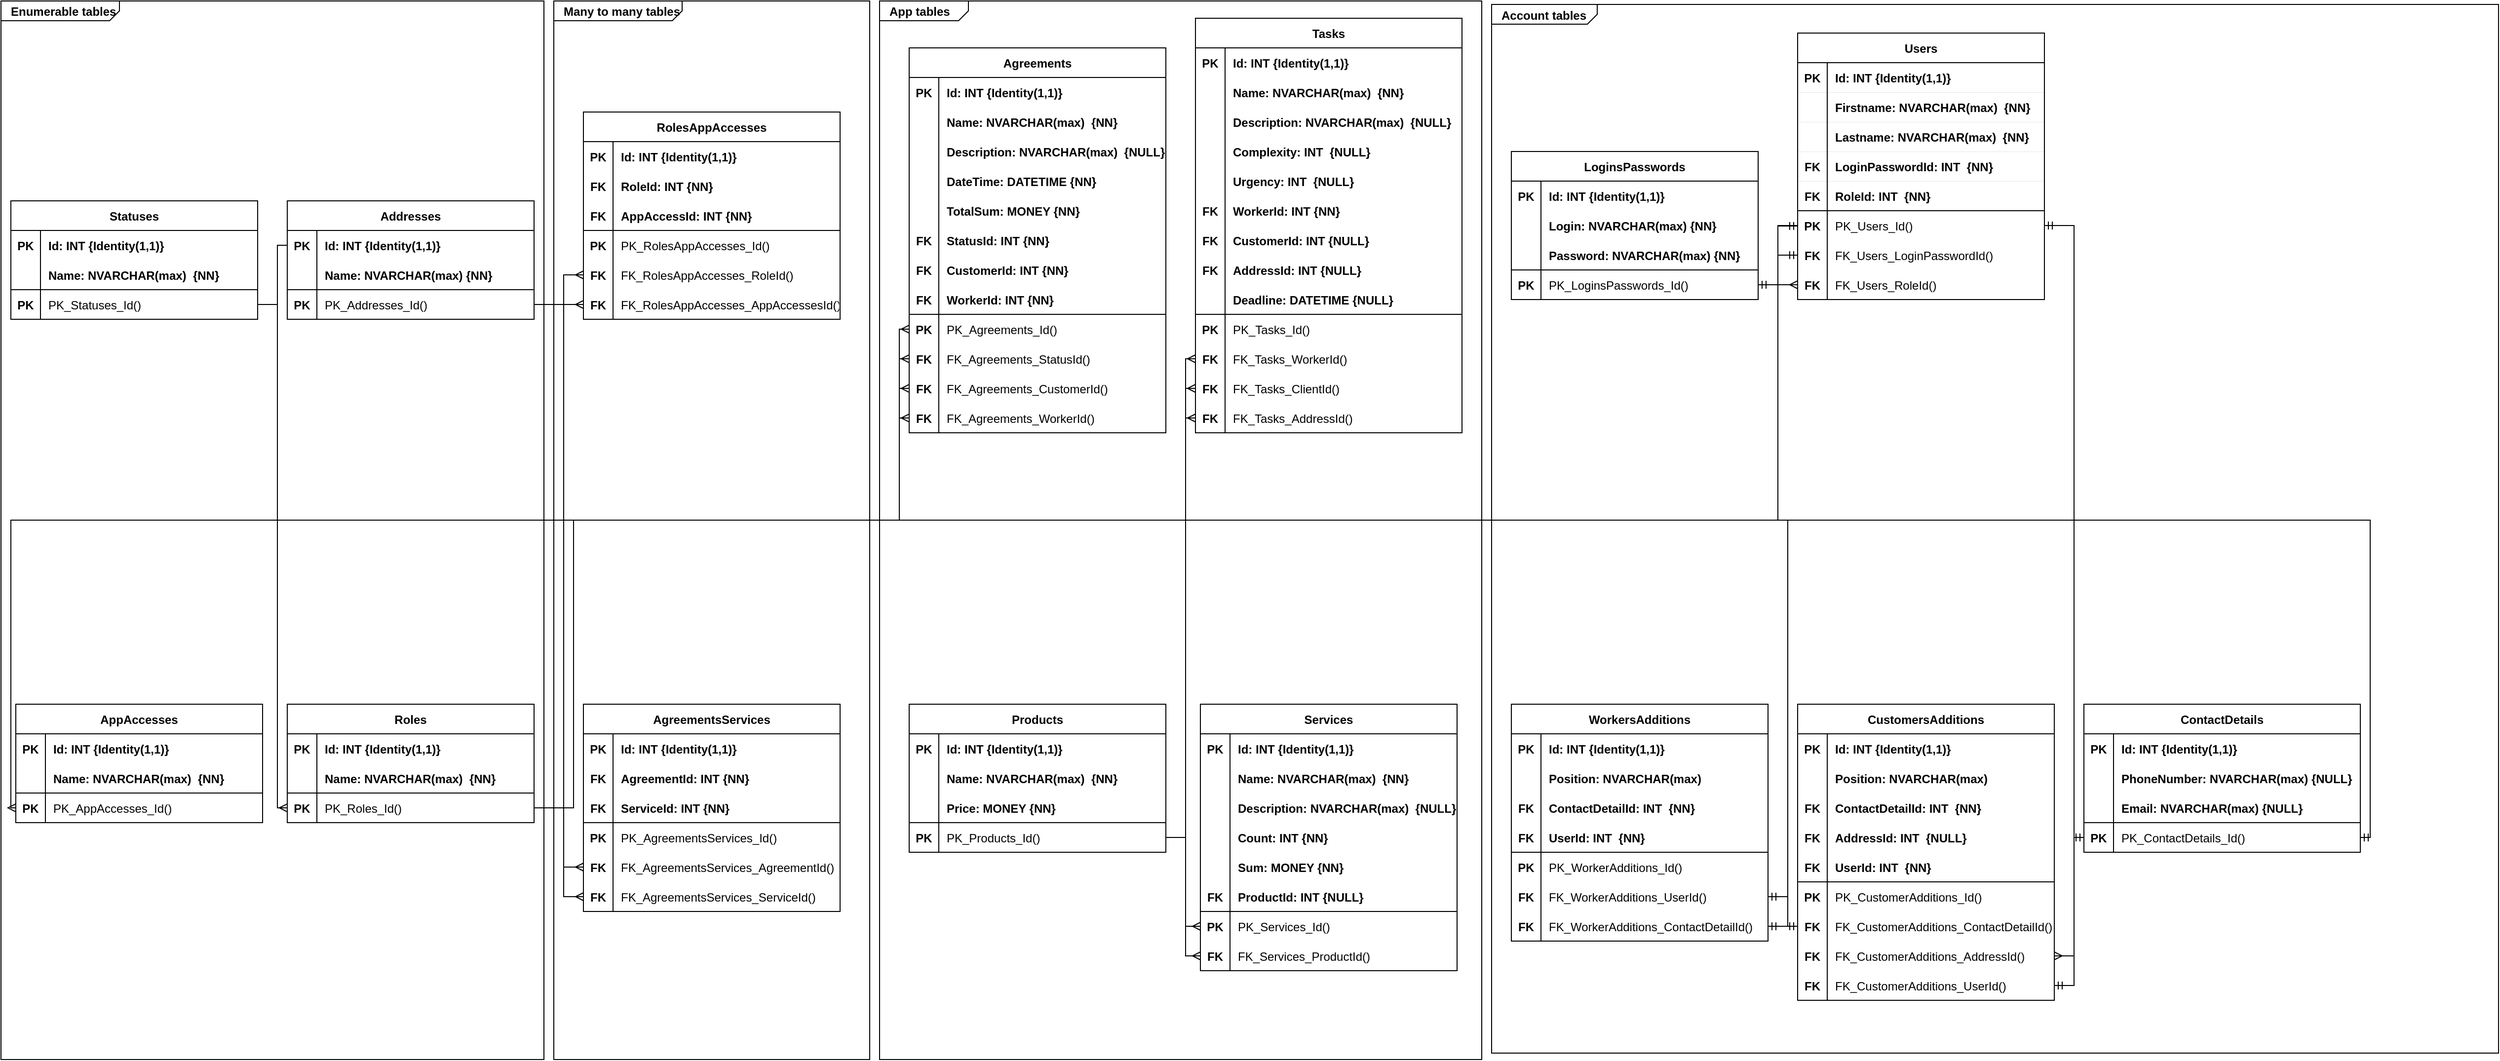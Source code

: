 <mxfile version="24.4.0" type="device">
  <diagram id="R2lEEEUBdFMjLlhIrx00" name="Page-1">
    <mxGraphModel dx="-42" dy="1008" grid="1" gridSize="10" guides="1" tooltips="1" connect="1" arrows="1" fold="1" page="1" pageScale="1" pageWidth="850" pageHeight="1100" math="0" shadow="0" extFonts="Permanent Marker^https://fonts.googleapis.com/css?family=Permanent+Marker">
      <root>
        <mxCell id="0" />
        <mxCell id="1" parent="0" />
        <mxCell id="eFNJ6-19LZc3JVgO8TIj-335" value="&lt;p style=&quot;margin:0px;margin-top:4px;margin-left:10px;text-align:left;&quot;&gt;&lt;b&gt;Account tables&lt;/b&gt;&lt;/p&gt;" style="html=1;shape=mxgraph.sysml.package;html=1;overflow=fill;whiteSpace=wrap;labelX=107.94;" vertex="1" parent="1">
          <mxGeometry x="2370" y="17.5" width="1020" height="1062.5" as="geometry" />
        </mxCell>
        <mxCell id="eFNJ6-19LZc3JVgO8TIj-334" value="&lt;p style=&quot;margin:0px;margin-top:4px;margin-left:10px;text-align:left;&quot;&gt;&lt;b&gt;App tables&lt;/b&gt;&lt;/p&gt;" style="html=1;shape=mxgraph.sysml.package;html=1;overflow=fill;whiteSpace=wrap;" vertex="1" parent="1">
          <mxGeometry x="1750" y="14" width="610" height="1072.5" as="geometry" />
        </mxCell>
        <mxCell id="eFNJ6-19LZc3JVgO8TIj-333" value="&lt;p style=&quot;margin:0px;margin-top:4px;margin-left:10px;text-align:left;&quot;&gt;&lt;b&gt;Many to many tables&lt;/b&gt;&lt;/p&gt;" style="html=1;shape=mxgraph.sysml.package;html=1;overflow=fill;whiteSpace=wrap;labelX=130.8;noLabel=0;" vertex="1" parent="1">
          <mxGeometry x="1420" y="14" width="320" height="1072.5" as="geometry" />
        </mxCell>
        <mxCell id="eFNJ6-19LZc3JVgO8TIj-332" value="&lt;p style=&quot;margin:0px;margin-top:4px;margin-left:10px;text-align:left;&quot;&gt;&lt;b&gt;Enumerable tables&lt;/b&gt;&lt;/p&gt;" style="html=1;shape=mxgraph.sysml.package;html=1;overflow=fill;whiteSpace=wrap;labelX=120.88;" vertex="1" parent="1">
          <mxGeometry x="860" y="14" width="550" height="1072.5" as="geometry" />
        </mxCell>
        <mxCell id="C-vyLk0tnHw3VtMMgP7b-2" value="Users" style="shape=table;startSize=30;container=1;collapsible=1;childLayout=tableLayout;fixedRows=1;rowLines=0;fontStyle=1;align=center;resizeLast=1;" parent="1" vertex="1">
          <mxGeometry x="2680" y="46.5" width="250" height="270" as="geometry" />
        </mxCell>
        <mxCell id="C-vyLk0tnHw3VtMMgP7b-3" value="" style="shape=partialRectangle;collapsible=0;dropTarget=0;pointerEvents=0;fillColor=none;points=[[0,0.5],[1,0.5]];portConstraint=eastwest;top=0;left=0;right=0;bottom=1;strokeWidth=0;" parent="C-vyLk0tnHw3VtMMgP7b-2" vertex="1">
          <mxGeometry y="30" width="250" height="30" as="geometry" />
        </mxCell>
        <mxCell id="C-vyLk0tnHw3VtMMgP7b-4" value="PK" style="shape=partialRectangle;overflow=hidden;connectable=0;fillColor=none;top=0;left=0;bottom=0;right=0;fontStyle=1;" parent="C-vyLk0tnHw3VtMMgP7b-3" vertex="1">
          <mxGeometry width="30" height="30" as="geometry">
            <mxRectangle width="30" height="30" as="alternateBounds" />
          </mxGeometry>
        </mxCell>
        <mxCell id="C-vyLk0tnHw3VtMMgP7b-5" value="Id: INT {Identity(1,1)}" style="shape=partialRectangle;overflow=hidden;connectable=0;fillColor=none;top=0;left=0;bottom=0;right=0;align=left;spacingLeft=6;fontStyle=1;" parent="C-vyLk0tnHw3VtMMgP7b-3" vertex="1">
          <mxGeometry x="30" width="220" height="30" as="geometry">
            <mxRectangle width="220" height="30" as="alternateBounds" />
          </mxGeometry>
        </mxCell>
        <mxCell id="eFNJ6-19LZc3JVgO8TIj-19" value="" style="shape=partialRectangle;collapsible=0;dropTarget=0;pointerEvents=0;fillColor=none;points=[[0,0.5],[1,0.5]];portConstraint=eastwest;top=0;left=0;right=0;bottom=1;strokeWidth=0;" vertex="1" parent="C-vyLk0tnHw3VtMMgP7b-2">
          <mxGeometry y="60" width="250" height="30" as="geometry" />
        </mxCell>
        <mxCell id="eFNJ6-19LZc3JVgO8TIj-20" value="" style="shape=partialRectangle;overflow=hidden;connectable=0;fillColor=none;top=0;left=0;bottom=0;right=0;fontStyle=1;" vertex="1" parent="eFNJ6-19LZc3JVgO8TIj-19">
          <mxGeometry width="30" height="30" as="geometry">
            <mxRectangle width="30" height="30" as="alternateBounds" />
          </mxGeometry>
        </mxCell>
        <mxCell id="eFNJ6-19LZc3JVgO8TIj-21" value="Firstname: NVARCHAR(max)  {NN}" style="shape=partialRectangle;overflow=hidden;connectable=0;fillColor=none;top=0;left=0;bottom=0;right=0;align=left;spacingLeft=6;fontStyle=1;" vertex="1" parent="eFNJ6-19LZc3JVgO8TIj-19">
          <mxGeometry x="30" width="220" height="30" as="geometry">
            <mxRectangle width="220" height="30" as="alternateBounds" />
          </mxGeometry>
        </mxCell>
        <mxCell id="eFNJ6-19LZc3JVgO8TIj-22" value="" style="shape=partialRectangle;collapsible=0;dropTarget=0;pointerEvents=0;fillColor=none;points=[[0,0.5],[1,0.5]];portConstraint=eastwest;top=0;left=0;right=0;bottom=1;strokeWidth=0;" vertex="1" parent="C-vyLk0tnHw3VtMMgP7b-2">
          <mxGeometry y="90" width="250" height="30" as="geometry" />
        </mxCell>
        <mxCell id="eFNJ6-19LZc3JVgO8TIj-23" value="" style="shape=partialRectangle;overflow=hidden;connectable=0;fillColor=none;top=0;left=0;bottom=0;right=0;fontStyle=1;" vertex="1" parent="eFNJ6-19LZc3JVgO8TIj-22">
          <mxGeometry width="30" height="30" as="geometry">
            <mxRectangle width="30" height="30" as="alternateBounds" />
          </mxGeometry>
        </mxCell>
        <mxCell id="eFNJ6-19LZc3JVgO8TIj-24" value="Lastname: NVARCHAR(max)  {NN}" style="shape=partialRectangle;overflow=hidden;connectable=0;fillColor=none;top=0;left=0;bottom=0;right=0;align=left;spacingLeft=6;fontStyle=1;" vertex="1" parent="eFNJ6-19LZc3JVgO8TIj-22">
          <mxGeometry x="30" width="220" height="30" as="geometry">
            <mxRectangle width="220" height="30" as="alternateBounds" />
          </mxGeometry>
        </mxCell>
        <mxCell id="eFNJ6-19LZc3JVgO8TIj-25" value="" style="shape=partialRectangle;collapsible=0;dropTarget=0;pointerEvents=0;fillColor=none;points=[[0,0.5],[1,0.5]];portConstraint=eastwest;top=0;left=0;right=0;bottom=1;strokeWidth=0;" vertex="1" parent="C-vyLk0tnHw3VtMMgP7b-2">
          <mxGeometry y="120" width="250" height="30" as="geometry" />
        </mxCell>
        <mxCell id="eFNJ6-19LZc3JVgO8TIj-26" value="FK" style="shape=partialRectangle;overflow=hidden;connectable=0;fillColor=none;top=0;left=0;bottom=0;right=0;fontStyle=1;" vertex="1" parent="eFNJ6-19LZc3JVgO8TIj-25">
          <mxGeometry width="30" height="30" as="geometry">
            <mxRectangle width="30" height="30" as="alternateBounds" />
          </mxGeometry>
        </mxCell>
        <mxCell id="eFNJ6-19LZc3JVgO8TIj-27" value="LoginPasswordId: INT  {NN}" style="shape=partialRectangle;overflow=hidden;connectable=0;fillColor=none;top=0;left=0;bottom=0;right=0;align=left;spacingLeft=6;fontStyle=1;" vertex="1" parent="eFNJ6-19LZc3JVgO8TIj-25">
          <mxGeometry x="30" width="220" height="30" as="geometry">
            <mxRectangle width="220" height="30" as="alternateBounds" />
          </mxGeometry>
        </mxCell>
        <mxCell id="eFNJ6-19LZc3JVgO8TIj-28" value="" style="shape=partialRectangle;collapsible=0;dropTarget=0;pointerEvents=0;fillColor=none;points=[[0,0.5],[1,0.5]];portConstraint=eastwest;top=0;left=0;right=0;bottom=1;strokeWidth=1;" vertex="1" parent="C-vyLk0tnHw3VtMMgP7b-2">
          <mxGeometry y="150" width="250" height="30" as="geometry" />
        </mxCell>
        <mxCell id="eFNJ6-19LZc3JVgO8TIj-29" value="FK" style="shape=partialRectangle;overflow=hidden;connectable=0;fillColor=none;top=0;left=0;bottom=0;right=0;fontStyle=1;" vertex="1" parent="eFNJ6-19LZc3JVgO8TIj-28">
          <mxGeometry width="30" height="30" as="geometry">
            <mxRectangle width="30" height="30" as="alternateBounds" />
          </mxGeometry>
        </mxCell>
        <mxCell id="eFNJ6-19LZc3JVgO8TIj-30" value="RoleId: INT  {NN}" style="shape=partialRectangle;overflow=hidden;connectable=0;fillColor=none;top=0;left=0;bottom=0;right=0;align=left;spacingLeft=6;fontStyle=1;" vertex="1" parent="eFNJ6-19LZc3JVgO8TIj-28">
          <mxGeometry x="30" width="220" height="30" as="geometry">
            <mxRectangle width="220" height="30" as="alternateBounds" />
          </mxGeometry>
        </mxCell>
        <mxCell id="C-vyLk0tnHw3VtMMgP7b-6" value="" style="shape=partialRectangle;collapsible=0;dropTarget=0;pointerEvents=0;fillColor=none;points=[[0,0.5],[1,0.5]];portConstraint=eastwest;top=0;left=0;right=0;bottom=0;" parent="C-vyLk0tnHw3VtMMgP7b-2" vertex="1">
          <mxGeometry y="180" width="250" height="30" as="geometry" />
        </mxCell>
        <mxCell id="C-vyLk0tnHw3VtMMgP7b-7" value="PK" style="shape=partialRectangle;overflow=hidden;connectable=0;fillColor=none;top=0;left=0;bottom=0;right=0;fontStyle=1" parent="C-vyLk0tnHw3VtMMgP7b-6" vertex="1">
          <mxGeometry width="30" height="30" as="geometry">
            <mxRectangle width="30" height="30" as="alternateBounds" />
          </mxGeometry>
        </mxCell>
        <mxCell id="C-vyLk0tnHw3VtMMgP7b-8" value="PK_Users_Id()" style="shape=partialRectangle;overflow=hidden;connectable=0;fillColor=none;top=0;left=0;bottom=0;right=0;align=left;spacingLeft=6;" parent="C-vyLk0tnHw3VtMMgP7b-6" vertex="1">
          <mxGeometry x="30" width="220" height="30" as="geometry">
            <mxRectangle width="220" height="30" as="alternateBounds" />
          </mxGeometry>
        </mxCell>
        <mxCell id="C-vyLk0tnHw3VtMMgP7b-9" value="" style="shape=partialRectangle;collapsible=0;dropTarget=0;pointerEvents=0;fillColor=none;points=[[0,0.5],[1,0.5]];portConstraint=eastwest;top=0;left=0;right=0;bottom=0;" parent="C-vyLk0tnHw3VtMMgP7b-2" vertex="1">
          <mxGeometry y="210" width="250" height="30" as="geometry" />
        </mxCell>
        <mxCell id="C-vyLk0tnHw3VtMMgP7b-10" value="FK" style="shape=partialRectangle;overflow=hidden;connectable=0;fillColor=none;top=0;left=0;bottom=0;right=0;fontStyle=1" parent="C-vyLk0tnHw3VtMMgP7b-9" vertex="1">
          <mxGeometry width="30" height="30" as="geometry">
            <mxRectangle width="30" height="30" as="alternateBounds" />
          </mxGeometry>
        </mxCell>
        <mxCell id="C-vyLk0tnHw3VtMMgP7b-11" value="FK_Users_LoginPasswordId()" style="shape=partialRectangle;overflow=hidden;connectable=0;fillColor=none;top=0;left=0;bottom=0;right=0;align=left;spacingLeft=6;" parent="C-vyLk0tnHw3VtMMgP7b-9" vertex="1">
          <mxGeometry x="30" width="220" height="30" as="geometry">
            <mxRectangle width="220" height="30" as="alternateBounds" />
          </mxGeometry>
        </mxCell>
        <mxCell id="eFNJ6-19LZc3JVgO8TIj-32" value="" style="shape=partialRectangle;collapsible=0;dropTarget=0;pointerEvents=0;fillColor=none;points=[[0,0.5],[1,0.5]];portConstraint=eastwest;top=0;left=0;right=0;bottom=0;" vertex="1" parent="C-vyLk0tnHw3VtMMgP7b-2">
          <mxGeometry y="240" width="250" height="30" as="geometry" />
        </mxCell>
        <mxCell id="eFNJ6-19LZc3JVgO8TIj-33" value="FK" style="shape=partialRectangle;overflow=hidden;connectable=0;fillColor=none;top=0;left=0;bottom=0;right=0;fontStyle=1" vertex="1" parent="eFNJ6-19LZc3JVgO8TIj-32">
          <mxGeometry width="30" height="30" as="geometry">
            <mxRectangle width="30" height="30" as="alternateBounds" />
          </mxGeometry>
        </mxCell>
        <mxCell id="eFNJ6-19LZc3JVgO8TIj-34" value="FK_Users_RoleId()" style="shape=partialRectangle;overflow=hidden;connectable=0;fillColor=none;top=0;left=0;bottom=0;right=0;align=left;spacingLeft=6;" vertex="1" parent="eFNJ6-19LZc3JVgO8TIj-32">
          <mxGeometry x="30" width="220" height="30" as="geometry">
            <mxRectangle width="220" height="30" as="alternateBounds" />
          </mxGeometry>
        </mxCell>
        <mxCell id="C-vyLk0tnHw3VtMMgP7b-13" value="Roles" style="shape=table;startSize=30;container=1;collapsible=1;childLayout=tableLayout;fixedRows=1;rowLines=0;fontStyle=1;align=center;resizeLast=1;" parent="1" vertex="1">
          <mxGeometry x="1150" y="726.5" width="250" height="120" as="geometry" />
        </mxCell>
        <mxCell id="C-vyLk0tnHw3VtMMgP7b-14" value="" style="shape=partialRectangle;collapsible=0;dropTarget=0;pointerEvents=0;fillColor=none;points=[[0,0.5],[1,0.5]];portConstraint=eastwest;top=0;left=0;right=0;bottom=0;" parent="C-vyLk0tnHw3VtMMgP7b-13" vertex="1">
          <mxGeometry y="30" width="250" height="30" as="geometry" />
        </mxCell>
        <mxCell id="C-vyLk0tnHw3VtMMgP7b-15" value="PK" style="shape=partialRectangle;overflow=hidden;connectable=0;fillColor=none;top=0;left=0;bottom=0;right=0;fontStyle=1;" parent="C-vyLk0tnHw3VtMMgP7b-14" vertex="1">
          <mxGeometry width="30" height="30" as="geometry">
            <mxRectangle width="30" height="30" as="alternateBounds" />
          </mxGeometry>
        </mxCell>
        <mxCell id="C-vyLk0tnHw3VtMMgP7b-16" value="Id: INT {Identity(1,1)}" style="shape=partialRectangle;overflow=hidden;connectable=0;fillColor=none;top=0;left=0;bottom=0;right=0;align=left;spacingLeft=6;fontStyle=1;" parent="C-vyLk0tnHw3VtMMgP7b-14" vertex="1">
          <mxGeometry x="30" width="220" height="30" as="geometry">
            <mxRectangle width="220" height="30" as="alternateBounds" />
          </mxGeometry>
        </mxCell>
        <mxCell id="eFNJ6-19LZc3JVgO8TIj-35" value="" style="shape=partialRectangle;collapsible=0;dropTarget=0;pointerEvents=0;fillColor=none;points=[[0,0.5],[1,0.5]];portConstraint=eastwest;top=0;left=0;right=0;bottom=1;" vertex="1" parent="C-vyLk0tnHw3VtMMgP7b-13">
          <mxGeometry y="60" width="250" height="30" as="geometry" />
        </mxCell>
        <mxCell id="eFNJ6-19LZc3JVgO8TIj-36" value="" style="shape=partialRectangle;overflow=hidden;connectable=0;fillColor=none;top=0;left=0;bottom=0;right=0;fontStyle=1;" vertex="1" parent="eFNJ6-19LZc3JVgO8TIj-35">
          <mxGeometry width="30" height="30" as="geometry">
            <mxRectangle width="30" height="30" as="alternateBounds" />
          </mxGeometry>
        </mxCell>
        <mxCell id="eFNJ6-19LZc3JVgO8TIj-37" value="Name: NVARCHAR(max)  {NN}" style="shape=partialRectangle;overflow=hidden;connectable=0;fillColor=none;top=0;left=0;bottom=0;right=0;align=left;spacingLeft=6;fontStyle=1;" vertex="1" parent="eFNJ6-19LZc3JVgO8TIj-35">
          <mxGeometry x="30" width="220" height="30" as="geometry">
            <mxRectangle width="220" height="30" as="alternateBounds" />
          </mxGeometry>
        </mxCell>
        <mxCell id="C-vyLk0tnHw3VtMMgP7b-17" value="" style="shape=partialRectangle;collapsible=0;dropTarget=0;pointerEvents=0;fillColor=none;points=[[0,0.5],[1,0.5]];portConstraint=eastwest;top=0;left=0;right=0;bottom=0;" parent="C-vyLk0tnHw3VtMMgP7b-13" vertex="1">
          <mxGeometry y="90" width="250" height="30" as="geometry" />
        </mxCell>
        <mxCell id="C-vyLk0tnHw3VtMMgP7b-18" value="PK" style="shape=partialRectangle;overflow=hidden;connectable=0;fillColor=none;top=0;left=0;bottom=0;right=0;fontStyle=1" parent="C-vyLk0tnHw3VtMMgP7b-17" vertex="1">
          <mxGeometry width="30" height="30" as="geometry">
            <mxRectangle width="30" height="30" as="alternateBounds" />
          </mxGeometry>
        </mxCell>
        <mxCell id="C-vyLk0tnHw3VtMMgP7b-19" value="PK_Roles_Id()" style="shape=partialRectangle;overflow=hidden;connectable=0;fillColor=none;top=0;left=0;bottom=0;right=0;align=left;spacingLeft=6;" parent="C-vyLk0tnHw3VtMMgP7b-17" vertex="1">
          <mxGeometry x="30" width="220" height="30" as="geometry">
            <mxRectangle width="220" height="30" as="alternateBounds" />
          </mxGeometry>
        </mxCell>
        <mxCell id="C-vyLk0tnHw3VtMMgP7b-23" value="LoginsPasswords" style="shape=table;startSize=30;container=1;collapsible=1;childLayout=tableLayout;fixedRows=1;rowLines=0;fontStyle=1;align=center;resizeLast=1;" parent="1" vertex="1">
          <mxGeometry x="2390" y="166.5" width="250" height="150" as="geometry" />
        </mxCell>
        <mxCell id="eFNJ6-19LZc3JVgO8TIj-4" value="" style="shape=partialRectangle;collapsible=0;dropTarget=0;pointerEvents=0;fillColor=none;points=[[0,0.5],[1,0.5]];portConstraint=eastwest;top=0;left=0;right=0;bottom=0;" vertex="1" parent="C-vyLk0tnHw3VtMMgP7b-23">
          <mxGeometry y="30" width="250" height="30" as="geometry" />
        </mxCell>
        <mxCell id="eFNJ6-19LZc3JVgO8TIj-5" value="PK" style="shape=partialRectangle;overflow=hidden;connectable=0;fillColor=none;top=0;left=0;bottom=0;right=0;fontStyle=1" vertex="1" parent="eFNJ6-19LZc3JVgO8TIj-4">
          <mxGeometry width="30" height="30" as="geometry">
            <mxRectangle width="30" height="30" as="alternateBounds" />
          </mxGeometry>
        </mxCell>
        <mxCell id="eFNJ6-19LZc3JVgO8TIj-6" value="Id: INT {Identity(1,1)}" style="shape=partialRectangle;overflow=hidden;connectable=0;fillColor=none;top=0;left=0;bottom=0;right=0;align=left;spacingLeft=6;fontStyle=1" vertex="1" parent="eFNJ6-19LZc3JVgO8TIj-4">
          <mxGeometry x="30" width="220" height="30" as="geometry">
            <mxRectangle width="220" height="30" as="alternateBounds" />
          </mxGeometry>
        </mxCell>
        <mxCell id="eFNJ6-19LZc3JVgO8TIj-10" value="" style="shape=partialRectangle;collapsible=0;dropTarget=0;pointerEvents=0;fillColor=none;points=[[0,0.5],[1,0.5]];portConstraint=eastwest;top=0;left=0;right=0;bottom=0;" vertex="1" parent="C-vyLk0tnHw3VtMMgP7b-23">
          <mxGeometry y="60" width="250" height="30" as="geometry" />
        </mxCell>
        <mxCell id="eFNJ6-19LZc3JVgO8TIj-11" value="" style="shape=partialRectangle;overflow=hidden;connectable=0;fillColor=none;top=0;left=0;bottom=0;right=0;fontStyle=1" vertex="1" parent="eFNJ6-19LZc3JVgO8TIj-10">
          <mxGeometry width="30" height="30" as="geometry">
            <mxRectangle width="30" height="30" as="alternateBounds" />
          </mxGeometry>
        </mxCell>
        <mxCell id="eFNJ6-19LZc3JVgO8TIj-12" value="Login: NVARCHAR(max) {NN}" style="shape=partialRectangle;overflow=hidden;connectable=0;fillColor=none;top=0;left=0;bottom=0;right=0;align=left;spacingLeft=6;fontStyle=1" vertex="1" parent="eFNJ6-19LZc3JVgO8TIj-10">
          <mxGeometry x="30" width="220" height="30" as="geometry">
            <mxRectangle width="220" height="30" as="alternateBounds" />
          </mxGeometry>
        </mxCell>
        <mxCell id="C-vyLk0tnHw3VtMMgP7b-24" value="" style="shape=partialRectangle;collapsible=0;dropTarget=0;pointerEvents=0;fillColor=none;points=[[0,0.5],[1,0.5]];portConstraint=eastwest;top=0;left=0;right=0;bottom=1;" parent="C-vyLk0tnHw3VtMMgP7b-23" vertex="1">
          <mxGeometry y="90" width="250" height="30" as="geometry" />
        </mxCell>
        <mxCell id="C-vyLk0tnHw3VtMMgP7b-25" value="" style="shape=partialRectangle;overflow=hidden;connectable=0;fillColor=none;top=0;left=0;bottom=0;right=0;fontStyle=1;" parent="C-vyLk0tnHw3VtMMgP7b-24" vertex="1">
          <mxGeometry width="30" height="30" as="geometry">
            <mxRectangle width="30" height="30" as="alternateBounds" />
          </mxGeometry>
        </mxCell>
        <mxCell id="C-vyLk0tnHw3VtMMgP7b-26" value="Password: NVARCHAR(max) {NN}" style="shape=partialRectangle;overflow=hidden;connectable=0;fillColor=none;top=0;left=0;bottom=0;right=0;align=left;spacingLeft=6;fontStyle=1;" parent="C-vyLk0tnHw3VtMMgP7b-24" vertex="1">
          <mxGeometry x="30" width="220" height="30" as="geometry">
            <mxRectangle width="220" height="30" as="alternateBounds" />
          </mxGeometry>
        </mxCell>
        <mxCell id="C-vyLk0tnHw3VtMMgP7b-27" value="" style="shape=partialRectangle;collapsible=0;dropTarget=0;pointerEvents=0;fillColor=none;points=[[0,0.5],[1,0.5]];portConstraint=eastwest;top=0;left=0;right=0;bottom=0;" parent="C-vyLk0tnHw3VtMMgP7b-23" vertex="1">
          <mxGeometry y="120" width="250" height="30" as="geometry" />
        </mxCell>
        <mxCell id="C-vyLk0tnHw3VtMMgP7b-28" value="PK" style="shape=partialRectangle;overflow=hidden;connectable=0;fillColor=none;top=0;left=0;bottom=0;right=0;fontStyle=1" parent="C-vyLk0tnHw3VtMMgP7b-27" vertex="1">
          <mxGeometry width="30" height="30" as="geometry">
            <mxRectangle width="30" height="30" as="alternateBounds" />
          </mxGeometry>
        </mxCell>
        <mxCell id="C-vyLk0tnHw3VtMMgP7b-29" value="PK_LoginsPasswords_Id()" style="shape=partialRectangle;overflow=hidden;connectable=0;fillColor=none;top=0;left=0;bottom=0;right=0;align=left;spacingLeft=6;fontStyle=0" parent="C-vyLk0tnHw3VtMMgP7b-27" vertex="1">
          <mxGeometry x="30" width="220" height="30" as="geometry">
            <mxRectangle width="220" height="30" as="alternateBounds" />
          </mxGeometry>
        </mxCell>
        <mxCell id="eFNJ6-19LZc3JVgO8TIj-39" value="CustomersAdditions" style="shape=table;startSize=30;container=1;collapsible=1;childLayout=tableLayout;fixedRows=1;rowLines=0;fontStyle=1;align=center;resizeLast=1;" vertex="1" parent="1">
          <mxGeometry x="2680" y="726.5" width="260" height="300" as="geometry" />
        </mxCell>
        <mxCell id="eFNJ6-19LZc3JVgO8TIj-40" value="" style="shape=partialRectangle;collapsible=0;dropTarget=0;pointerEvents=0;fillColor=none;points=[[0,0.5],[1,0.5]];portConstraint=eastwest;top=0;left=0;right=0;bottom=0;" vertex="1" parent="eFNJ6-19LZc3JVgO8TIj-39">
          <mxGeometry y="30" width="260" height="30" as="geometry" />
        </mxCell>
        <mxCell id="eFNJ6-19LZc3JVgO8TIj-41" value="PK" style="shape=partialRectangle;overflow=hidden;connectable=0;fillColor=none;top=0;left=0;bottom=0;right=0;fontStyle=1;" vertex="1" parent="eFNJ6-19LZc3JVgO8TIj-40">
          <mxGeometry width="30" height="30" as="geometry">
            <mxRectangle width="30" height="30" as="alternateBounds" />
          </mxGeometry>
        </mxCell>
        <mxCell id="eFNJ6-19LZc3JVgO8TIj-42" value="Id: INT {Identity(1,1)}" style="shape=partialRectangle;overflow=hidden;connectable=0;fillColor=none;top=0;left=0;bottom=0;right=0;align=left;spacingLeft=6;fontStyle=1;" vertex="1" parent="eFNJ6-19LZc3JVgO8TIj-40">
          <mxGeometry x="30" width="230" height="30" as="geometry">
            <mxRectangle width="230" height="30" as="alternateBounds" />
          </mxGeometry>
        </mxCell>
        <mxCell id="eFNJ6-19LZc3JVgO8TIj-113" value="" style="shape=partialRectangle;collapsible=0;dropTarget=0;pointerEvents=0;fillColor=none;points=[[0,0.5],[1,0.5]];portConstraint=eastwest;top=0;left=0;right=0;bottom=0;" vertex="1" parent="eFNJ6-19LZc3JVgO8TIj-39">
          <mxGeometry y="60" width="260" height="30" as="geometry" />
        </mxCell>
        <mxCell id="eFNJ6-19LZc3JVgO8TIj-114" value="" style="shape=partialRectangle;overflow=hidden;connectable=0;fillColor=none;top=0;left=0;bottom=0;right=0;fontStyle=1;" vertex="1" parent="eFNJ6-19LZc3JVgO8TIj-113">
          <mxGeometry width="30" height="30" as="geometry">
            <mxRectangle width="30" height="30" as="alternateBounds" />
          </mxGeometry>
        </mxCell>
        <mxCell id="eFNJ6-19LZc3JVgO8TIj-115" value="Position: NVARCHAR(max)" style="shape=partialRectangle;overflow=hidden;connectable=0;fillColor=none;top=0;left=0;bottom=0;right=0;align=left;spacingLeft=6;fontStyle=1;" vertex="1" parent="eFNJ6-19LZc3JVgO8TIj-113">
          <mxGeometry x="30" width="230" height="30" as="geometry">
            <mxRectangle width="230" height="30" as="alternateBounds" />
          </mxGeometry>
        </mxCell>
        <mxCell id="eFNJ6-19LZc3JVgO8TIj-43" value="" style="shape=partialRectangle;collapsible=0;dropTarget=0;pointerEvents=0;fillColor=none;points=[[0,0.5],[1,0.5]];portConstraint=eastwest;top=0;left=0;right=0;bottom=0;" vertex="1" parent="eFNJ6-19LZc3JVgO8TIj-39">
          <mxGeometry y="90" width="260" height="30" as="geometry" />
        </mxCell>
        <mxCell id="eFNJ6-19LZc3JVgO8TIj-44" value="FK" style="shape=partialRectangle;overflow=hidden;connectable=0;fillColor=none;top=0;left=0;bottom=0;right=0;fontStyle=1;" vertex="1" parent="eFNJ6-19LZc3JVgO8TIj-43">
          <mxGeometry width="30" height="30" as="geometry">
            <mxRectangle width="30" height="30" as="alternateBounds" />
          </mxGeometry>
        </mxCell>
        <mxCell id="eFNJ6-19LZc3JVgO8TIj-45" value="ContactDetailId: INT  {NN}" style="shape=partialRectangle;overflow=hidden;connectable=0;fillColor=none;top=0;left=0;bottom=0;right=0;align=left;spacingLeft=6;fontStyle=1;" vertex="1" parent="eFNJ6-19LZc3JVgO8TIj-43">
          <mxGeometry x="30" width="230" height="30" as="geometry">
            <mxRectangle width="230" height="30" as="alternateBounds" />
          </mxGeometry>
        </mxCell>
        <mxCell id="eFNJ6-19LZc3JVgO8TIj-69" value="" style="shape=partialRectangle;collapsible=0;dropTarget=0;pointerEvents=0;fillColor=none;points=[[0,0.5],[1,0.5]];portConstraint=eastwest;top=0;left=0;right=0;bottom=0;" vertex="1" parent="eFNJ6-19LZc3JVgO8TIj-39">
          <mxGeometry y="120" width="260" height="30" as="geometry" />
        </mxCell>
        <mxCell id="eFNJ6-19LZc3JVgO8TIj-70" value="FK" style="shape=partialRectangle;overflow=hidden;connectable=0;fillColor=none;top=0;left=0;bottom=0;right=0;fontStyle=1;" vertex="1" parent="eFNJ6-19LZc3JVgO8TIj-69">
          <mxGeometry width="30" height="30" as="geometry">
            <mxRectangle width="30" height="30" as="alternateBounds" />
          </mxGeometry>
        </mxCell>
        <mxCell id="eFNJ6-19LZc3JVgO8TIj-71" value="AddressId: INT  {NULL}" style="shape=partialRectangle;overflow=hidden;connectable=0;fillColor=none;top=0;left=0;bottom=0;right=0;align=left;spacingLeft=6;fontStyle=1;" vertex="1" parent="eFNJ6-19LZc3JVgO8TIj-69">
          <mxGeometry x="30" width="230" height="30" as="geometry">
            <mxRectangle width="230" height="30" as="alternateBounds" />
          </mxGeometry>
        </mxCell>
        <mxCell id="eFNJ6-19LZc3JVgO8TIj-104" value="" style="shape=partialRectangle;collapsible=0;dropTarget=0;pointerEvents=0;fillColor=none;points=[[0,0.5],[1,0.5]];portConstraint=eastwest;top=0;left=0;right=0;bottom=1;" vertex="1" parent="eFNJ6-19LZc3JVgO8TIj-39">
          <mxGeometry y="150" width="260" height="30" as="geometry" />
        </mxCell>
        <mxCell id="eFNJ6-19LZc3JVgO8TIj-105" value="FK" style="shape=partialRectangle;overflow=hidden;connectable=0;fillColor=none;top=0;left=0;bottom=0;right=0;fontStyle=1;" vertex="1" parent="eFNJ6-19LZc3JVgO8TIj-104">
          <mxGeometry width="30" height="30" as="geometry">
            <mxRectangle width="30" height="30" as="alternateBounds" />
          </mxGeometry>
        </mxCell>
        <mxCell id="eFNJ6-19LZc3JVgO8TIj-106" value="UserId: INT  {NN}" style="shape=partialRectangle;overflow=hidden;connectable=0;fillColor=none;top=0;left=0;bottom=0;right=0;align=left;spacingLeft=6;fontStyle=1;" vertex="1" parent="eFNJ6-19LZc3JVgO8TIj-104">
          <mxGeometry x="30" width="230" height="30" as="geometry">
            <mxRectangle width="230" height="30" as="alternateBounds" />
          </mxGeometry>
        </mxCell>
        <mxCell id="eFNJ6-19LZc3JVgO8TIj-46" value="" style="shape=partialRectangle;collapsible=0;dropTarget=0;pointerEvents=0;fillColor=none;points=[[0,0.5],[1,0.5]];portConstraint=eastwest;top=0;left=0;right=0;bottom=0;" vertex="1" parent="eFNJ6-19LZc3JVgO8TIj-39">
          <mxGeometry y="180" width="260" height="30" as="geometry" />
        </mxCell>
        <mxCell id="eFNJ6-19LZc3JVgO8TIj-47" value="PK" style="shape=partialRectangle;overflow=hidden;connectable=0;fillColor=none;top=0;left=0;bottom=0;right=0;fontStyle=1" vertex="1" parent="eFNJ6-19LZc3JVgO8TIj-46">
          <mxGeometry width="30" height="30" as="geometry">
            <mxRectangle width="30" height="30" as="alternateBounds" />
          </mxGeometry>
        </mxCell>
        <mxCell id="eFNJ6-19LZc3JVgO8TIj-48" value="PK_CustomerAdditions_Id()" style="shape=partialRectangle;overflow=hidden;connectable=0;fillColor=none;top=0;left=0;bottom=0;right=0;align=left;spacingLeft=6;" vertex="1" parent="eFNJ6-19LZc3JVgO8TIj-46">
          <mxGeometry x="30" width="230" height="30" as="geometry">
            <mxRectangle width="230" height="30" as="alternateBounds" />
          </mxGeometry>
        </mxCell>
        <mxCell id="eFNJ6-19LZc3JVgO8TIj-72" value="" style="shape=partialRectangle;collapsible=0;dropTarget=0;pointerEvents=0;fillColor=none;points=[[0,0.5],[1,0.5]];portConstraint=eastwest;top=0;left=0;right=0;bottom=0;" vertex="1" parent="eFNJ6-19LZc3JVgO8TIj-39">
          <mxGeometry y="210" width="260" height="30" as="geometry" />
        </mxCell>
        <mxCell id="eFNJ6-19LZc3JVgO8TIj-73" value="FK" style="shape=partialRectangle;overflow=hidden;connectable=0;fillColor=none;top=0;left=0;bottom=0;right=0;fontStyle=1" vertex="1" parent="eFNJ6-19LZc3JVgO8TIj-72">
          <mxGeometry width="30" height="30" as="geometry">
            <mxRectangle width="30" height="30" as="alternateBounds" />
          </mxGeometry>
        </mxCell>
        <mxCell id="eFNJ6-19LZc3JVgO8TIj-74" value="FK_CustomerAdditions_ContactDetailId()" style="shape=partialRectangle;overflow=hidden;connectable=0;fillColor=none;top=0;left=0;bottom=0;right=0;align=left;spacingLeft=6;" vertex="1" parent="eFNJ6-19LZc3JVgO8TIj-72">
          <mxGeometry x="30" width="230" height="30" as="geometry">
            <mxRectangle width="230" height="30" as="alternateBounds" />
          </mxGeometry>
        </mxCell>
        <mxCell id="eFNJ6-19LZc3JVgO8TIj-76" value="" style="shape=partialRectangle;collapsible=0;dropTarget=0;pointerEvents=0;fillColor=none;points=[[0,0.5],[1,0.5]];portConstraint=eastwest;top=0;left=0;right=0;bottom=0;" vertex="1" parent="eFNJ6-19LZc3JVgO8TIj-39">
          <mxGeometry y="240" width="260" height="30" as="geometry" />
        </mxCell>
        <mxCell id="eFNJ6-19LZc3JVgO8TIj-77" value="FK" style="shape=partialRectangle;overflow=hidden;connectable=0;fillColor=none;top=0;left=0;bottom=0;right=0;fontStyle=1" vertex="1" parent="eFNJ6-19LZc3JVgO8TIj-76">
          <mxGeometry width="30" height="30" as="geometry">
            <mxRectangle width="30" height="30" as="alternateBounds" />
          </mxGeometry>
        </mxCell>
        <mxCell id="eFNJ6-19LZc3JVgO8TIj-78" value="FK_CustomerAdditions_AddressId()" style="shape=partialRectangle;overflow=hidden;connectable=0;fillColor=none;top=0;left=0;bottom=0;right=0;align=left;spacingLeft=6;" vertex="1" parent="eFNJ6-19LZc3JVgO8TIj-76">
          <mxGeometry x="30" width="230" height="30" as="geometry">
            <mxRectangle width="230" height="30" as="alternateBounds" />
          </mxGeometry>
        </mxCell>
        <mxCell id="eFNJ6-19LZc3JVgO8TIj-107" value="" style="shape=partialRectangle;collapsible=0;dropTarget=0;pointerEvents=0;fillColor=none;points=[[0,0.5],[1,0.5]];portConstraint=eastwest;top=0;left=0;right=0;bottom=0;" vertex="1" parent="eFNJ6-19LZc3JVgO8TIj-39">
          <mxGeometry y="270" width="260" height="30" as="geometry" />
        </mxCell>
        <mxCell id="eFNJ6-19LZc3JVgO8TIj-108" value="FK" style="shape=partialRectangle;overflow=hidden;connectable=0;fillColor=none;top=0;left=0;bottom=0;right=0;fontStyle=1" vertex="1" parent="eFNJ6-19LZc3JVgO8TIj-107">
          <mxGeometry width="30" height="30" as="geometry">
            <mxRectangle width="30" height="30" as="alternateBounds" />
          </mxGeometry>
        </mxCell>
        <mxCell id="eFNJ6-19LZc3JVgO8TIj-109" value="FK_CustomerAdditions_UserId()" style="shape=partialRectangle;overflow=hidden;connectable=0;fillColor=none;top=0;left=0;bottom=0;right=0;align=left;spacingLeft=6;" vertex="1" parent="eFNJ6-19LZc3JVgO8TIj-107">
          <mxGeometry x="30" width="230" height="30" as="geometry">
            <mxRectangle width="230" height="30" as="alternateBounds" />
          </mxGeometry>
        </mxCell>
        <mxCell id="eFNJ6-19LZc3JVgO8TIj-49" value="ContactDetails" style="shape=table;startSize=30;container=1;collapsible=1;childLayout=tableLayout;fixedRows=1;rowLines=0;fontStyle=1;align=center;resizeLast=1;" vertex="1" parent="1">
          <mxGeometry x="2970" y="726.5" width="280" height="150" as="geometry" />
        </mxCell>
        <mxCell id="eFNJ6-19LZc3JVgO8TIj-50" value="" style="shape=partialRectangle;collapsible=0;dropTarget=0;pointerEvents=0;fillColor=none;points=[[0,0.5],[1,0.5]];portConstraint=eastwest;top=0;left=0;right=0;bottom=0;" vertex="1" parent="eFNJ6-19LZc3JVgO8TIj-49">
          <mxGeometry y="30" width="280" height="30" as="geometry" />
        </mxCell>
        <mxCell id="eFNJ6-19LZc3JVgO8TIj-51" value="PK" style="shape=partialRectangle;overflow=hidden;connectable=0;fillColor=none;top=0;left=0;bottom=0;right=0;fontStyle=1;" vertex="1" parent="eFNJ6-19LZc3JVgO8TIj-50">
          <mxGeometry width="30" height="30" as="geometry">
            <mxRectangle width="30" height="30" as="alternateBounds" />
          </mxGeometry>
        </mxCell>
        <mxCell id="eFNJ6-19LZc3JVgO8TIj-52" value="Id: INT {Identity(1,1)}" style="shape=partialRectangle;overflow=hidden;connectable=0;fillColor=none;top=0;left=0;bottom=0;right=0;align=left;spacingLeft=6;fontStyle=1;" vertex="1" parent="eFNJ6-19LZc3JVgO8TIj-50">
          <mxGeometry x="30" width="250" height="30" as="geometry">
            <mxRectangle width="250" height="30" as="alternateBounds" />
          </mxGeometry>
        </mxCell>
        <mxCell id="eFNJ6-19LZc3JVgO8TIj-53" value="" style="shape=partialRectangle;collapsible=0;dropTarget=0;pointerEvents=0;fillColor=none;points=[[0,0.5],[1,0.5]];portConstraint=eastwest;top=0;left=0;right=0;bottom=0;" vertex="1" parent="eFNJ6-19LZc3JVgO8TIj-49">
          <mxGeometry y="60" width="280" height="30" as="geometry" />
        </mxCell>
        <mxCell id="eFNJ6-19LZc3JVgO8TIj-54" value="" style="shape=partialRectangle;overflow=hidden;connectable=0;fillColor=none;top=0;left=0;bottom=0;right=0;fontStyle=1;" vertex="1" parent="eFNJ6-19LZc3JVgO8TIj-53">
          <mxGeometry width="30" height="30" as="geometry">
            <mxRectangle width="30" height="30" as="alternateBounds" />
          </mxGeometry>
        </mxCell>
        <mxCell id="eFNJ6-19LZc3JVgO8TIj-55" value="PhoneNumber: NVARCHAR(max) {NULL}" style="shape=partialRectangle;overflow=hidden;connectable=0;fillColor=none;top=0;left=0;bottom=0;right=0;align=left;spacingLeft=6;fontStyle=1;" vertex="1" parent="eFNJ6-19LZc3JVgO8TIj-53">
          <mxGeometry x="30" width="250" height="30" as="geometry">
            <mxRectangle width="250" height="30" as="alternateBounds" />
          </mxGeometry>
        </mxCell>
        <mxCell id="eFNJ6-19LZc3JVgO8TIj-82" value="" style="shape=partialRectangle;collapsible=0;dropTarget=0;pointerEvents=0;fillColor=none;points=[[0,0.5],[1,0.5]];portConstraint=eastwest;top=0;left=0;right=0;bottom=1;" vertex="1" parent="eFNJ6-19LZc3JVgO8TIj-49">
          <mxGeometry y="90" width="280" height="30" as="geometry" />
        </mxCell>
        <mxCell id="eFNJ6-19LZc3JVgO8TIj-83" value="" style="shape=partialRectangle;overflow=hidden;connectable=0;fillColor=none;top=0;left=0;bottom=0;right=0;fontStyle=1;" vertex="1" parent="eFNJ6-19LZc3JVgO8TIj-82">
          <mxGeometry width="30" height="30" as="geometry">
            <mxRectangle width="30" height="30" as="alternateBounds" />
          </mxGeometry>
        </mxCell>
        <mxCell id="eFNJ6-19LZc3JVgO8TIj-84" value="Email: NVARCHAR(max) {NULL}" style="shape=partialRectangle;overflow=hidden;connectable=0;fillColor=none;top=0;left=0;bottom=0;right=0;align=left;spacingLeft=6;fontStyle=1;" vertex="1" parent="eFNJ6-19LZc3JVgO8TIj-82">
          <mxGeometry x="30" width="250" height="30" as="geometry">
            <mxRectangle width="250" height="30" as="alternateBounds" />
          </mxGeometry>
        </mxCell>
        <mxCell id="eFNJ6-19LZc3JVgO8TIj-56" value="" style="shape=partialRectangle;collapsible=0;dropTarget=0;pointerEvents=0;fillColor=none;points=[[0,0.5],[1,0.5]];portConstraint=eastwest;top=0;left=0;right=0;bottom=0;" vertex="1" parent="eFNJ6-19LZc3JVgO8TIj-49">
          <mxGeometry y="120" width="280" height="30" as="geometry" />
        </mxCell>
        <mxCell id="eFNJ6-19LZc3JVgO8TIj-57" value="PK" style="shape=partialRectangle;overflow=hidden;connectable=0;fillColor=none;top=0;left=0;bottom=0;right=0;fontStyle=1" vertex="1" parent="eFNJ6-19LZc3JVgO8TIj-56">
          <mxGeometry width="30" height="30" as="geometry">
            <mxRectangle width="30" height="30" as="alternateBounds" />
          </mxGeometry>
        </mxCell>
        <mxCell id="eFNJ6-19LZc3JVgO8TIj-58" value="PK_ContactDetails_Id()" style="shape=partialRectangle;overflow=hidden;connectable=0;fillColor=none;top=0;left=0;bottom=0;right=0;align=left;spacingLeft=6;" vertex="1" parent="eFNJ6-19LZc3JVgO8TIj-56">
          <mxGeometry x="30" width="250" height="30" as="geometry">
            <mxRectangle width="250" height="30" as="alternateBounds" />
          </mxGeometry>
        </mxCell>
        <mxCell id="eFNJ6-19LZc3JVgO8TIj-59" value="Addresses" style="shape=table;startSize=30;container=1;collapsible=1;childLayout=tableLayout;fixedRows=1;rowLines=0;fontStyle=1;align=center;resizeLast=1;" vertex="1" parent="1">
          <mxGeometry x="1150" y="216.5" width="250" height="120" as="geometry" />
        </mxCell>
        <mxCell id="eFNJ6-19LZc3JVgO8TIj-60" value="" style="shape=partialRectangle;collapsible=0;dropTarget=0;pointerEvents=0;fillColor=none;points=[[0,0.5],[1,0.5]];portConstraint=eastwest;top=0;left=0;right=0;bottom=0;" vertex="1" parent="eFNJ6-19LZc3JVgO8TIj-59">
          <mxGeometry y="30" width="250" height="30" as="geometry" />
        </mxCell>
        <mxCell id="eFNJ6-19LZc3JVgO8TIj-61" value="PK" style="shape=partialRectangle;overflow=hidden;connectable=0;fillColor=none;top=0;left=0;bottom=0;right=0;fontStyle=1;" vertex="1" parent="eFNJ6-19LZc3JVgO8TIj-60">
          <mxGeometry width="30" height="30" as="geometry">
            <mxRectangle width="30" height="30" as="alternateBounds" />
          </mxGeometry>
        </mxCell>
        <mxCell id="eFNJ6-19LZc3JVgO8TIj-62" value="Id: INT {Identity(1,1)}" style="shape=partialRectangle;overflow=hidden;connectable=0;fillColor=none;top=0;left=0;bottom=0;right=0;align=left;spacingLeft=6;fontStyle=1;" vertex="1" parent="eFNJ6-19LZc3JVgO8TIj-60">
          <mxGeometry x="30" width="220" height="30" as="geometry">
            <mxRectangle width="220" height="30" as="alternateBounds" />
          </mxGeometry>
        </mxCell>
        <mxCell id="eFNJ6-19LZc3JVgO8TIj-79" value="" style="shape=partialRectangle;collapsible=0;dropTarget=0;pointerEvents=0;fillColor=none;points=[[0,0.5],[1,0.5]];portConstraint=eastwest;top=0;left=0;right=0;bottom=1;" vertex="1" parent="eFNJ6-19LZc3JVgO8TIj-59">
          <mxGeometry y="60" width="250" height="30" as="geometry" />
        </mxCell>
        <mxCell id="eFNJ6-19LZc3JVgO8TIj-80" value="" style="shape=partialRectangle;overflow=hidden;connectable=0;fillColor=none;top=0;left=0;bottom=0;right=0;fontStyle=1;" vertex="1" parent="eFNJ6-19LZc3JVgO8TIj-79">
          <mxGeometry width="30" height="30" as="geometry">
            <mxRectangle width="30" height="30" as="alternateBounds" />
          </mxGeometry>
        </mxCell>
        <mxCell id="eFNJ6-19LZc3JVgO8TIj-81" value="Name: NVARCHAR(max) {NN}" style="shape=partialRectangle;overflow=hidden;connectable=0;fillColor=none;top=0;left=0;bottom=0;right=0;align=left;spacingLeft=6;fontStyle=1;" vertex="1" parent="eFNJ6-19LZc3JVgO8TIj-79">
          <mxGeometry x="30" width="220" height="30" as="geometry">
            <mxRectangle width="220" height="30" as="alternateBounds" />
          </mxGeometry>
        </mxCell>
        <mxCell id="eFNJ6-19LZc3JVgO8TIj-66" value="" style="shape=partialRectangle;collapsible=0;dropTarget=0;pointerEvents=0;fillColor=none;points=[[0,0.5],[1,0.5]];portConstraint=eastwest;top=0;left=0;right=0;bottom=0;" vertex="1" parent="eFNJ6-19LZc3JVgO8TIj-59">
          <mxGeometry y="90" width="250" height="30" as="geometry" />
        </mxCell>
        <mxCell id="eFNJ6-19LZc3JVgO8TIj-67" value="PK" style="shape=partialRectangle;overflow=hidden;connectable=0;fillColor=none;top=0;left=0;bottom=0;right=0;fontStyle=1" vertex="1" parent="eFNJ6-19LZc3JVgO8TIj-66">
          <mxGeometry width="30" height="30" as="geometry">
            <mxRectangle width="30" height="30" as="alternateBounds" />
          </mxGeometry>
        </mxCell>
        <mxCell id="eFNJ6-19LZc3JVgO8TIj-68" value="PK_Addresses_Id()" style="shape=partialRectangle;overflow=hidden;connectable=0;fillColor=none;top=0;left=0;bottom=0;right=0;align=left;spacingLeft=6;" vertex="1" parent="eFNJ6-19LZc3JVgO8TIj-66">
          <mxGeometry x="30" width="220" height="30" as="geometry">
            <mxRectangle width="220" height="30" as="alternateBounds" />
          </mxGeometry>
        </mxCell>
        <mxCell id="eFNJ6-19LZc3JVgO8TIj-85" value="WorkersAdditions" style="shape=table;startSize=30;container=1;collapsible=1;childLayout=tableLayout;fixedRows=1;rowLines=0;fontStyle=1;align=center;resizeLast=1;" vertex="1" parent="1">
          <mxGeometry x="2390" y="726.5" width="260" height="240" as="geometry" />
        </mxCell>
        <mxCell id="eFNJ6-19LZc3JVgO8TIj-86" value="" style="shape=partialRectangle;collapsible=0;dropTarget=0;pointerEvents=0;fillColor=none;points=[[0,0.5],[1,0.5]];portConstraint=eastwest;top=0;left=0;right=0;bottom=0;" vertex="1" parent="eFNJ6-19LZc3JVgO8TIj-85">
          <mxGeometry y="30" width="260" height="30" as="geometry" />
        </mxCell>
        <mxCell id="eFNJ6-19LZc3JVgO8TIj-87" value="PK" style="shape=partialRectangle;overflow=hidden;connectable=0;fillColor=none;top=0;left=0;bottom=0;right=0;fontStyle=1;" vertex="1" parent="eFNJ6-19LZc3JVgO8TIj-86">
          <mxGeometry width="30" height="30" as="geometry">
            <mxRectangle width="30" height="30" as="alternateBounds" />
          </mxGeometry>
        </mxCell>
        <mxCell id="eFNJ6-19LZc3JVgO8TIj-88" value="Id: INT {Identity(1,1)}" style="shape=partialRectangle;overflow=hidden;connectable=0;fillColor=none;top=0;left=0;bottom=0;right=0;align=left;spacingLeft=6;fontStyle=1;" vertex="1" parent="eFNJ6-19LZc3JVgO8TIj-86">
          <mxGeometry x="30" width="230" height="30" as="geometry">
            <mxRectangle width="230" height="30" as="alternateBounds" />
          </mxGeometry>
        </mxCell>
        <mxCell id="eFNJ6-19LZc3JVgO8TIj-89" value="" style="shape=partialRectangle;collapsible=0;dropTarget=0;pointerEvents=0;fillColor=none;points=[[0,0.5],[1,0.5]];portConstraint=eastwest;top=0;left=0;right=0;bottom=0;" vertex="1" parent="eFNJ6-19LZc3JVgO8TIj-85">
          <mxGeometry y="60" width="260" height="30" as="geometry" />
        </mxCell>
        <mxCell id="eFNJ6-19LZc3JVgO8TIj-90" value="" style="shape=partialRectangle;overflow=hidden;connectable=0;fillColor=none;top=0;left=0;bottom=0;right=0;fontStyle=1;" vertex="1" parent="eFNJ6-19LZc3JVgO8TIj-89">
          <mxGeometry width="30" height="30" as="geometry">
            <mxRectangle width="30" height="30" as="alternateBounds" />
          </mxGeometry>
        </mxCell>
        <mxCell id="eFNJ6-19LZc3JVgO8TIj-91" value="Position: NVARCHAR(max)" style="shape=partialRectangle;overflow=hidden;connectable=0;fillColor=none;top=0;left=0;bottom=0;right=0;align=left;spacingLeft=6;fontStyle=1;" vertex="1" parent="eFNJ6-19LZc3JVgO8TIj-89">
          <mxGeometry x="30" width="230" height="30" as="geometry">
            <mxRectangle width="230" height="30" as="alternateBounds" />
          </mxGeometry>
        </mxCell>
        <mxCell id="eFNJ6-19LZc3JVgO8TIj-122" value="" style="shape=partialRectangle;collapsible=0;dropTarget=0;pointerEvents=0;fillColor=none;points=[[0,0.5],[1,0.5]];portConstraint=eastwest;top=0;left=0;right=0;bottom=0;" vertex="1" parent="eFNJ6-19LZc3JVgO8TIj-85">
          <mxGeometry y="90" width="260" height="30" as="geometry" />
        </mxCell>
        <mxCell id="eFNJ6-19LZc3JVgO8TIj-123" value="FK" style="shape=partialRectangle;overflow=hidden;connectable=0;fillColor=none;top=0;left=0;bottom=0;right=0;fontStyle=1;" vertex="1" parent="eFNJ6-19LZc3JVgO8TIj-122">
          <mxGeometry width="30" height="30" as="geometry">
            <mxRectangle width="30" height="30" as="alternateBounds" />
          </mxGeometry>
        </mxCell>
        <mxCell id="eFNJ6-19LZc3JVgO8TIj-124" value="ContactDetailId: INT  {NN}" style="shape=partialRectangle;overflow=hidden;connectable=0;fillColor=none;top=0;left=0;bottom=0;right=0;align=left;spacingLeft=6;fontStyle=1;" vertex="1" parent="eFNJ6-19LZc3JVgO8TIj-122">
          <mxGeometry x="30" width="230" height="30" as="geometry">
            <mxRectangle width="230" height="30" as="alternateBounds" />
          </mxGeometry>
        </mxCell>
        <mxCell id="eFNJ6-19LZc3JVgO8TIj-92" value="" style="shape=partialRectangle;collapsible=0;dropTarget=0;pointerEvents=0;fillColor=none;points=[[0,0.5],[1,0.5]];portConstraint=eastwest;top=0;left=0;right=0;bottom=1;" vertex="1" parent="eFNJ6-19LZc3JVgO8TIj-85">
          <mxGeometry y="120" width="260" height="30" as="geometry" />
        </mxCell>
        <mxCell id="eFNJ6-19LZc3JVgO8TIj-93" value="FK" style="shape=partialRectangle;overflow=hidden;connectable=0;fillColor=none;top=0;left=0;bottom=0;right=0;fontStyle=1;" vertex="1" parent="eFNJ6-19LZc3JVgO8TIj-92">
          <mxGeometry width="30" height="30" as="geometry">
            <mxRectangle width="30" height="30" as="alternateBounds" />
          </mxGeometry>
        </mxCell>
        <mxCell id="eFNJ6-19LZc3JVgO8TIj-94" value="UserId: INT  {NN}" style="shape=partialRectangle;overflow=hidden;connectable=0;fillColor=none;top=0;left=0;bottom=0;right=0;align=left;spacingLeft=6;fontStyle=1;" vertex="1" parent="eFNJ6-19LZc3JVgO8TIj-92">
          <mxGeometry x="30" width="230" height="30" as="geometry">
            <mxRectangle width="230" height="30" as="alternateBounds" />
          </mxGeometry>
        </mxCell>
        <mxCell id="eFNJ6-19LZc3JVgO8TIj-95" value="" style="shape=partialRectangle;collapsible=0;dropTarget=0;pointerEvents=0;fillColor=none;points=[[0,0.5],[1,0.5]];portConstraint=eastwest;top=0;left=0;right=0;bottom=0;" vertex="1" parent="eFNJ6-19LZc3JVgO8TIj-85">
          <mxGeometry y="150" width="260" height="30" as="geometry" />
        </mxCell>
        <mxCell id="eFNJ6-19LZc3JVgO8TIj-96" value="PK" style="shape=partialRectangle;overflow=hidden;connectable=0;fillColor=none;top=0;left=0;bottom=0;right=0;fontStyle=1" vertex="1" parent="eFNJ6-19LZc3JVgO8TIj-95">
          <mxGeometry width="30" height="30" as="geometry">
            <mxRectangle width="30" height="30" as="alternateBounds" />
          </mxGeometry>
        </mxCell>
        <mxCell id="eFNJ6-19LZc3JVgO8TIj-97" value="PK_WorkerAdditions_Id()" style="shape=partialRectangle;overflow=hidden;connectable=0;fillColor=none;top=0;left=0;bottom=0;right=0;align=left;spacingLeft=6;" vertex="1" parent="eFNJ6-19LZc3JVgO8TIj-95">
          <mxGeometry x="30" width="230" height="30" as="geometry">
            <mxRectangle width="230" height="30" as="alternateBounds" />
          </mxGeometry>
        </mxCell>
        <mxCell id="eFNJ6-19LZc3JVgO8TIj-101" value="" style="shape=partialRectangle;collapsible=0;dropTarget=0;pointerEvents=0;fillColor=none;points=[[0,0.5],[1,0.5]];portConstraint=eastwest;top=0;left=0;right=0;bottom=0;" vertex="1" parent="eFNJ6-19LZc3JVgO8TIj-85">
          <mxGeometry y="180" width="260" height="30" as="geometry" />
        </mxCell>
        <mxCell id="eFNJ6-19LZc3JVgO8TIj-102" value="FK" style="shape=partialRectangle;overflow=hidden;connectable=0;fillColor=none;top=0;left=0;bottom=0;right=0;fontStyle=1" vertex="1" parent="eFNJ6-19LZc3JVgO8TIj-101">
          <mxGeometry width="30" height="30" as="geometry">
            <mxRectangle width="30" height="30" as="alternateBounds" />
          </mxGeometry>
        </mxCell>
        <mxCell id="eFNJ6-19LZc3JVgO8TIj-103" value="FK_WorkerAdditions_UserId()" style="shape=partialRectangle;overflow=hidden;connectable=0;fillColor=none;top=0;left=0;bottom=0;right=0;align=left;spacingLeft=6;" vertex="1" parent="eFNJ6-19LZc3JVgO8TIj-101">
          <mxGeometry x="30" width="230" height="30" as="geometry">
            <mxRectangle width="230" height="30" as="alternateBounds" />
          </mxGeometry>
        </mxCell>
        <mxCell id="eFNJ6-19LZc3JVgO8TIj-125" value="" style="shape=partialRectangle;collapsible=0;dropTarget=0;pointerEvents=0;fillColor=none;points=[[0,0.5],[1,0.5]];portConstraint=eastwest;top=0;left=0;right=0;bottom=0;" vertex="1" parent="eFNJ6-19LZc3JVgO8TIj-85">
          <mxGeometry y="210" width="260" height="30" as="geometry" />
        </mxCell>
        <mxCell id="eFNJ6-19LZc3JVgO8TIj-126" value="FK" style="shape=partialRectangle;overflow=hidden;connectable=0;fillColor=none;top=0;left=0;bottom=0;right=0;fontStyle=1" vertex="1" parent="eFNJ6-19LZc3JVgO8TIj-125">
          <mxGeometry width="30" height="30" as="geometry">
            <mxRectangle width="30" height="30" as="alternateBounds" />
          </mxGeometry>
        </mxCell>
        <mxCell id="eFNJ6-19LZc3JVgO8TIj-127" value="FK_WorkerAdditions_ContactDetailId()" style="shape=partialRectangle;overflow=hidden;connectable=0;fillColor=none;top=0;left=0;bottom=0;right=0;align=left;spacingLeft=6;" vertex="1" parent="eFNJ6-19LZc3JVgO8TIj-125">
          <mxGeometry x="30" width="230" height="30" as="geometry">
            <mxRectangle width="230" height="30" as="alternateBounds" />
          </mxGeometry>
        </mxCell>
        <mxCell id="eFNJ6-19LZc3JVgO8TIj-128" value="AppAccesses" style="shape=table;startSize=30;container=1;collapsible=1;childLayout=tableLayout;fixedRows=1;rowLines=0;fontStyle=1;align=center;resizeLast=1;" vertex="1" parent="1">
          <mxGeometry x="875" y="726.5" width="250" height="120" as="geometry" />
        </mxCell>
        <mxCell id="eFNJ6-19LZc3JVgO8TIj-129" value="" style="shape=partialRectangle;collapsible=0;dropTarget=0;pointerEvents=0;fillColor=none;points=[[0,0.5],[1,0.5]];portConstraint=eastwest;top=0;left=0;right=0;bottom=0;" vertex="1" parent="eFNJ6-19LZc3JVgO8TIj-128">
          <mxGeometry y="30" width="250" height="30" as="geometry" />
        </mxCell>
        <mxCell id="eFNJ6-19LZc3JVgO8TIj-130" value="PK" style="shape=partialRectangle;overflow=hidden;connectable=0;fillColor=none;top=0;left=0;bottom=0;right=0;fontStyle=1;" vertex="1" parent="eFNJ6-19LZc3JVgO8TIj-129">
          <mxGeometry width="30" height="30" as="geometry">
            <mxRectangle width="30" height="30" as="alternateBounds" />
          </mxGeometry>
        </mxCell>
        <mxCell id="eFNJ6-19LZc3JVgO8TIj-131" value="Id: INT {Identity(1,1)}" style="shape=partialRectangle;overflow=hidden;connectable=0;fillColor=none;top=0;left=0;bottom=0;right=0;align=left;spacingLeft=6;fontStyle=1;" vertex="1" parent="eFNJ6-19LZc3JVgO8TIj-129">
          <mxGeometry x="30" width="220" height="30" as="geometry">
            <mxRectangle width="220" height="30" as="alternateBounds" />
          </mxGeometry>
        </mxCell>
        <mxCell id="eFNJ6-19LZc3JVgO8TIj-132" value="" style="shape=partialRectangle;collapsible=0;dropTarget=0;pointerEvents=0;fillColor=none;points=[[0,0.5],[1,0.5]];portConstraint=eastwest;top=0;left=0;right=0;bottom=1;" vertex="1" parent="eFNJ6-19LZc3JVgO8TIj-128">
          <mxGeometry y="60" width="250" height="30" as="geometry" />
        </mxCell>
        <mxCell id="eFNJ6-19LZc3JVgO8TIj-133" value="" style="shape=partialRectangle;overflow=hidden;connectable=0;fillColor=none;top=0;left=0;bottom=0;right=0;fontStyle=1;" vertex="1" parent="eFNJ6-19LZc3JVgO8TIj-132">
          <mxGeometry width="30" height="30" as="geometry">
            <mxRectangle width="30" height="30" as="alternateBounds" />
          </mxGeometry>
        </mxCell>
        <mxCell id="eFNJ6-19LZc3JVgO8TIj-134" value="Name: NVARCHAR(max)  {NN}" style="shape=partialRectangle;overflow=hidden;connectable=0;fillColor=none;top=0;left=0;bottom=0;right=0;align=left;spacingLeft=6;fontStyle=1;" vertex="1" parent="eFNJ6-19LZc3JVgO8TIj-132">
          <mxGeometry x="30" width="220" height="30" as="geometry">
            <mxRectangle width="220" height="30" as="alternateBounds" />
          </mxGeometry>
        </mxCell>
        <mxCell id="eFNJ6-19LZc3JVgO8TIj-135" value="" style="shape=partialRectangle;collapsible=0;dropTarget=0;pointerEvents=0;fillColor=none;points=[[0,0.5],[1,0.5]];portConstraint=eastwest;top=0;left=0;right=0;bottom=0;" vertex="1" parent="eFNJ6-19LZc3JVgO8TIj-128">
          <mxGeometry y="90" width="250" height="30" as="geometry" />
        </mxCell>
        <mxCell id="eFNJ6-19LZc3JVgO8TIj-136" value="PK" style="shape=partialRectangle;overflow=hidden;connectable=0;fillColor=none;top=0;left=0;bottom=0;right=0;fontStyle=1" vertex="1" parent="eFNJ6-19LZc3JVgO8TIj-135">
          <mxGeometry width="30" height="30" as="geometry">
            <mxRectangle width="30" height="30" as="alternateBounds" />
          </mxGeometry>
        </mxCell>
        <mxCell id="eFNJ6-19LZc3JVgO8TIj-137" value="PK_AppAccesses_Id()" style="shape=partialRectangle;overflow=hidden;connectable=0;fillColor=none;top=0;left=0;bottom=0;right=0;align=left;spacingLeft=6;" vertex="1" parent="eFNJ6-19LZc3JVgO8TIj-135">
          <mxGeometry x="30" width="220" height="30" as="geometry">
            <mxRectangle width="220" height="30" as="alternateBounds" />
          </mxGeometry>
        </mxCell>
        <mxCell id="eFNJ6-19LZc3JVgO8TIj-138" value="RolesAppAccesses" style="shape=table;startSize=30;container=1;collapsible=1;childLayout=tableLayout;fixedRows=1;rowLines=0;fontStyle=1;align=center;resizeLast=1;" vertex="1" parent="1">
          <mxGeometry x="1450" y="126.5" width="260" height="210" as="geometry" />
        </mxCell>
        <mxCell id="eFNJ6-19LZc3JVgO8TIj-139" value="" style="shape=partialRectangle;collapsible=0;dropTarget=0;pointerEvents=0;fillColor=none;points=[[0,0.5],[1,0.5]];portConstraint=eastwest;top=0;left=0;right=0;bottom=0;" vertex="1" parent="eFNJ6-19LZc3JVgO8TIj-138">
          <mxGeometry y="30" width="260" height="30" as="geometry" />
        </mxCell>
        <mxCell id="eFNJ6-19LZc3JVgO8TIj-140" value="PK" style="shape=partialRectangle;overflow=hidden;connectable=0;fillColor=none;top=0;left=0;bottom=0;right=0;fontStyle=1;" vertex="1" parent="eFNJ6-19LZc3JVgO8TIj-139">
          <mxGeometry width="30" height="30" as="geometry">
            <mxRectangle width="30" height="30" as="alternateBounds" />
          </mxGeometry>
        </mxCell>
        <mxCell id="eFNJ6-19LZc3JVgO8TIj-141" value="Id: INT {Identity(1,1)}" style="shape=partialRectangle;overflow=hidden;connectable=0;fillColor=none;top=0;left=0;bottom=0;right=0;align=left;spacingLeft=6;fontStyle=1;" vertex="1" parent="eFNJ6-19LZc3JVgO8TIj-139">
          <mxGeometry x="30" width="230" height="30" as="geometry">
            <mxRectangle width="230" height="30" as="alternateBounds" />
          </mxGeometry>
        </mxCell>
        <mxCell id="eFNJ6-19LZc3JVgO8TIj-148" value="" style="shape=partialRectangle;collapsible=0;dropTarget=0;pointerEvents=0;fillColor=none;points=[[0,0.5],[1,0.5]];portConstraint=eastwest;top=0;left=0;right=0;bottom=0;" vertex="1" parent="eFNJ6-19LZc3JVgO8TIj-138">
          <mxGeometry y="60" width="260" height="30" as="geometry" />
        </mxCell>
        <mxCell id="eFNJ6-19LZc3JVgO8TIj-149" value="FK" style="shape=partialRectangle;overflow=hidden;connectable=0;fillColor=none;top=0;left=0;bottom=0;right=0;fontStyle=1;" vertex="1" parent="eFNJ6-19LZc3JVgO8TIj-148">
          <mxGeometry width="30" height="30" as="geometry">
            <mxRectangle width="30" height="30" as="alternateBounds" />
          </mxGeometry>
        </mxCell>
        <mxCell id="eFNJ6-19LZc3JVgO8TIj-150" value="RoleId: INT {NN}" style="shape=partialRectangle;overflow=hidden;connectable=0;fillColor=none;top=0;left=0;bottom=0;right=0;align=left;spacingLeft=6;fontStyle=1;" vertex="1" parent="eFNJ6-19LZc3JVgO8TIj-148">
          <mxGeometry x="30" width="230" height="30" as="geometry">
            <mxRectangle width="230" height="30" as="alternateBounds" />
          </mxGeometry>
        </mxCell>
        <mxCell id="eFNJ6-19LZc3JVgO8TIj-142" value="" style="shape=partialRectangle;collapsible=0;dropTarget=0;pointerEvents=0;fillColor=none;points=[[0,0.5],[1,0.5]];portConstraint=eastwest;top=0;left=0;right=0;bottom=1;" vertex="1" parent="eFNJ6-19LZc3JVgO8TIj-138">
          <mxGeometry y="90" width="260" height="30" as="geometry" />
        </mxCell>
        <mxCell id="eFNJ6-19LZc3JVgO8TIj-143" value="FK" style="shape=partialRectangle;overflow=hidden;connectable=0;fillColor=none;top=0;left=0;bottom=0;right=0;fontStyle=1;" vertex="1" parent="eFNJ6-19LZc3JVgO8TIj-142">
          <mxGeometry width="30" height="30" as="geometry">
            <mxRectangle width="30" height="30" as="alternateBounds" />
          </mxGeometry>
        </mxCell>
        <mxCell id="eFNJ6-19LZc3JVgO8TIj-144" value="AppAccessId: INT {NN}" style="shape=partialRectangle;overflow=hidden;connectable=0;fillColor=none;top=0;left=0;bottom=0;right=0;align=left;spacingLeft=6;fontStyle=1;" vertex="1" parent="eFNJ6-19LZc3JVgO8TIj-142">
          <mxGeometry x="30" width="230" height="30" as="geometry">
            <mxRectangle width="230" height="30" as="alternateBounds" />
          </mxGeometry>
        </mxCell>
        <mxCell id="eFNJ6-19LZc3JVgO8TIj-145" value="" style="shape=partialRectangle;collapsible=0;dropTarget=0;pointerEvents=0;fillColor=none;points=[[0,0.5],[1,0.5]];portConstraint=eastwest;top=0;left=0;right=0;bottom=0;" vertex="1" parent="eFNJ6-19LZc3JVgO8TIj-138">
          <mxGeometry y="120" width="260" height="30" as="geometry" />
        </mxCell>
        <mxCell id="eFNJ6-19LZc3JVgO8TIj-146" value="PK" style="shape=partialRectangle;overflow=hidden;connectable=0;fillColor=none;top=0;left=0;bottom=0;right=0;fontStyle=1" vertex="1" parent="eFNJ6-19LZc3JVgO8TIj-145">
          <mxGeometry width="30" height="30" as="geometry">
            <mxRectangle width="30" height="30" as="alternateBounds" />
          </mxGeometry>
        </mxCell>
        <mxCell id="eFNJ6-19LZc3JVgO8TIj-147" value="PK_RolesAppAccesses_Id()" style="shape=partialRectangle;overflow=hidden;connectable=0;fillColor=none;top=0;left=0;bottom=0;right=0;align=left;spacingLeft=6;" vertex="1" parent="eFNJ6-19LZc3JVgO8TIj-145">
          <mxGeometry x="30" width="230" height="30" as="geometry">
            <mxRectangle width="230" height="30" as="alternateBounds" />
          </mxGeometry>
        </mxCell>
        <mxCell id="eFNJ6-19LZc3JVgO8TIj-154" value="" style="shape=partialRectangle;collapsible=0;dropTarget=0;pointerEvents=0;fillColor=none;points=[[0,0.5],[1,0.5]];portConstraint=eastwest;top=0;left=0;right=0;bottom=0;" vertex="1" parent="eFNJ6-19LZc3JVgO8TIj-138">
          <mxGeometry y="150" width="260" height="30" as="geometry" />
        </mxCell>
        <mxCell id="eFNJ6-19LZc3JVgO8TIj-155" value="FK" style="shape=partialRectangle;overflow=hidden;connectable=0;fillColor=none;top=0;left=0;bottom=0;right=0;fontStyle=1" vertex="1" parent="eFNJ6-19LZc3JVgO8TIj-154">
          <mxGeometry width="30" height="30" as="geometry">
            <mxRectangle width="30" height="30" as="alternateBounds" />
          </mxGeometry>
        </mxCell>
        <mxCell id="eFNJ6-19LZc3JVgO8TIj-156" value="FK_RolesAppAccesses_RoleId()" style="shape=partialRectangle;overflow=hidden;connectable=0;fillColor=none;top=0;left=0;bottom=0;right=0;align=left;spacingLeft=6;" vertex="1" parent="eFNJ6-19LZc3JVgO8TIj-154">
          <mxGeometry x="30" width="230" height="30" as="geometry">
            <mxRectangle width="230" height="30" as="alternateBounds" />
          </mxGeometry>
        </mxCell>
        <mxCell id="eFNJ6-19LZc3JVgO8TIj-157" value="" style="shape=partialRectangle;collapsible=0;dropTarget=0;pointerEvents=0;fillColor=none;points=[[0,0.5],[1,0.5]];portConstraint=eastwest;top=0;left=0;right=0;bottom=0;" vertex="1" parent="eFNJ6-19LZc3JVgO8TIj-138">
          <mxGeometry y="180" width="260" height="30" as="geometry" />
        </mxCell>
        <mxCell id="eFNJ6-19LZc3JVgO8TIj-158" value="FK" style="shape=partialRectangle;overflow=hidden;connectable=0;fillColor=none;top=0;left=0;bottom=0;right=0;fontStyle=1" vertex="1" parent="eFNJ6-19LZc3JVgO8TIj-157">
          <mxGeometry width="30" height="30" as="geometry">
            <mxRectangle width="30" height="30" as="alternateBounds" />
          </mxGeometry>
        </mxCell>
        <mxCell id="eFNJ6-19LZc3JVgO8TIj-159" value="FK_RolesAppAccesses_AppAccessesId()" style="shape=partialRectangle;overflow=hidden;connectable=0;fillColor=none;top=0;left=0;bottom=0;right=0;align=left;spacingLeft=6;" vertex="1" parent="eFNJ6-19LZc3JVgO8TIj-157">
          <mxGeometry x="30" width="230" height="30" as="geometry">
            <mxRectangle width="230" height="30" as="alternateBounds" />
          </mxGeometry>
        </mxCell>
        <mxCell id="eFNJ6-19LZc3JVgO8TIj-160" value="Agreements" style="shape=table;startSize=30;container=1;collapsible=1;childLayout=tableLayout;fixedRows=1;rowLines=0;fontStyle=1;align=center;resizeLast=1;" vertex="1" parent="1">
          <mxGeometry x="1780" y="61.5" width="260" height="390" as="geometry" />
        </mxCell>
        <mxCell id="eFNJ6-19LZc3JVgO8TIj-161" value="" style="shape=partialRectangle;collapsible=0;dropTarget=0;pointerEvents=0;fillColor=none;points=[[0,0.5],[1,0.5]];portConstraint=eastwest;top=0;left=0;right=0;bottom=0;" vertex="1" parent="eFNJ6-19LZc3JVgO8TIj-160">
          <mxGeometry y="30" width="260" height="30" as="geometry" />
        </mxCell>
        <mxCell id="eFNJ6-19LZc3JVgO8TIj-162" value="PK" style="shape=partialRectangle;overflow=hidden;connectable=0;fillColor=none;top=0;left=0;bottom=0;right=0;fontStyle=1;" vertex="1" parent="eFNJ6-19LZc3JVgO8TIj-161">
          <mxGeometry width="30" height="30" as="geometry">
            <mxRectangle width="30" height="30" as="alternateBounds" />
          </mxGeometry>
        </mxCell>
        <mxCell id="eFNJ6-19LZc3JVgO8TIj-163" value="Id: INT {Identity(1,1)}" style="shape=partialRectangle;overflow=hidden;connectable=0;fillColor=none;top=0;left=0;bottom=0;right=0;align=left;spacingLeft=6;fontStyle=1;" vertex="1" parent="eFNJ6-19LZc3JVgO8TIj-161">
          <mxGeometry x="30" width="230" height="30" as="geometry">
            <mxRectangle width="230" height="30" as="alternateBounds" />
          </mxGeometry>
        </mxCell>
        <mxCell id="eFNJ6-19LZc3JVgO8TIj-170" value="" style="shape=partialRectangle;collapsible=0;dropTarget=0;pointerEvents=0;fillColor=none;points=[[0,0.5],[1,0.5]];portConstraint=eastwest;top=0;left=0;right=0;bottom=0;" vertex="1" parent="eFNJ6-19LZc3JVgO8TIj-160">
          <mxGeometry y="60" width="260" height="30" as="geometry" />
        </mxCell>
        <mxCell id="eFNJ6-19LZc3JVgO8TIj-171" value="" style="shape=partialRectangle;overflow=hidden;connectable=0;fillColor=none;top=0;left=0;bottom=0;right=0;fontStyle=1;" vertex="1" parent="eFNJ6-19LZc3JVgO8TIj-170">
          <mxGeometry width="30" height="30" as="geometry">
            <mxRectangle width="30" height="30" as="alternateBounds" />
          </mxGeometry>
        </mxCell>
        <mxCell id="eFNJ6-19LZc3JVgO8TIj-172" value="Name: NVARCHAR(max)  {NN}" style="shape=partialRectangle;overflow=hidden;connectable=0;fillColor=none;top=0;left=0;bottom=0;right=0;align=left;spacingLeft=6;fontStyle=1;" vertex="1" parent="eFNJ6-19LZc3JVgO8TIj-170">
          <mxGeometry x="30" width="230" height="30" as="geometry">
            <mxRectangle width="230" height="30" as="alternateBounds" />
          </mxGeometry>
        </mxCell>
        <mxCell id="eFNJ6-19LZc3JVgO8TIj-164" value="" style="shape=partialRectangle;collapsible=0;dropTarget=0;pointerEvents=0;fillColor=none;points=[[0,0.5],[1,0.5]];portConstraint=eastwest;top=0;left=0;right=0;bottom=0;" vertex="1" parent="eFNJ6-19LZc3JVgO8TIj-160">
          <mxGeometry y="90" width="260" height="30" as="geometry" />
        </mxCell>
        <mxCell id="eFNJ6-19LZc3JVgO8TIj-165" value="" style="shape=partialRectangle;overflow=hidden;connectable=0;fillColor=none;top=0;left=0;bottom=0;right=0;fontStyle=1;" vertex="1" parent="eFNJ6-19LZc3JVgO8TIj-164">
          <mxGeometry width="30" height="30" as="geometry">
            <mxRectangle width="30" height="30" as="alternateBounds" />
          </mxGeometry>
        </mxCell>
        <mxCell id="eFNJ6-19LZc3JVgO8TIj-166" value="Description: NVARCHAR(max)  {NULL}" style="shape=partialRectangle;overflow=hidden;connectable=0;fillColor=none;top=0;left=0;bottom=0;right=0;align=left;spacingLeft=6;fontStyle=1;" vertex="1" parent="eFNJ6-19LZc3JVgO8TIj-164">
          <mxGeometry x="30" width="230" height="30" as="geometry">
            <mxRectangle width="230" height="30" as="alternateBounds" />
          </mxGeometry>
        </mxCell>
        <mxCell id="eFNJ6-19LZc3JVgO8TIj-173" value="" style="shape=partialRectangle;collapsible=0;dropTarget=0;pointerEvents=0;fillColor=none;points=[[0,0.5],[1,0.5]];portConstraint=eastwest;top=0;left=0;right=0;bottom=0;" vertex="1" parent="eFNJ6-19LZc3JVgO8TIj-160">
          <mxGeometry y="120" width="260" height="30" as="geometry" />
        </mxCell>
        <mxCell id="eFNJ6-19LZc3JVgO8TIj-174" value="" style="shape=partialRectangle;overflow=hidden;connectable=0;fillColor=none;top=0;left=0;bottom=0;right=0;fontStyle=1;" vertex="1" parent="eFNJ6-19LZc3JVgO8TIj-173">
          <mxGeometry width="30" height="30" as="geometry">
            <mxRectangle width="30" height="30" as="alternateBounds" />
          </mxGeometry>
        </mxCell>
        <mxCell id="eFNJ6-19LZc3JVgO8TIj-175" value="DateTime: DATETIME {NN}" style="shape=partialRectangle;overflow=hidden;connectable=0;fillColor=none;top=0;left=0;bottom=0;right=0;align=left;spacingLeft=6;fontStyle=1;" vertex="1" parent="eFNJ6-19LZc3JVgO8TIj-173">
          <mxGeometry x="30" width="230" height="30" as="geometry">
            <mxRectangle width="230" height="30" as="alternateBounds" />
          </mxGeometry>
        </mxCell>
        <mxCell id="eFNJ6-19LZc3JVgO8TIj-176" value="" style="shape=partialRectangle;collapsible=0;dropTarget=0;pointerEvents=0;fillColor=none;points=[[0,0.5],[1,0.5]];portConstraint=eastwest;top=0;left=0;right=0;bottom=0;" vertex="1" parent="eFNJ6-19LZc3JVgO8TIj-160">
          <mxGeometry y="150" width="260" height="30" as="geometry" />
        </mxCell>
        <mxCell id="eFNJ6-19LZc3JVgO8TIj-177" value="" style="shape=partialRectangle;overflow=hidden;connectable=0;fillColor=none;top=0;left=0;bottom=0;right=0;fontStyle=1;" vertex="1" parent="eFNJ6-19LZc3JVgO8TIj-176">
          <mxGeometry width="30" height="30" as="geometry">
            <mxRectangle width="30" height="30" as="alternateBounds" />
          </mxGeometry>
        </mxCell>
        <mxCell id="eFNJ6-19LZc3JVgO8TIj-178" value="TotalSum: MONEY {NN}" style="shape=partialRectangle;overflow=hidden;connectable=0;fillColor=none;top=0;left=0;bottom=0;right=0;align=left;spacingLeft=6;fontStyle=1;" vertex="1" parent="eFNJ6-19LZc3JVgO8TIj-176">
          <mxGeometry x="30" width="230" height="30" as="geometry">
            <mxRectangle width="230" height="30" as="alternateBounds" />
          </mxGeometry>
        </mxCell>
        <mxCell id="eFNJ6-19LZc3JVgO8TIj-208" value="" style="shape=partialRectangle;collapsible=0;dropTarget=0;pointerEvents=0;fillColor=none;points=[[0,0.5],[1,0.5]];portConstraint=eastwest;top=0;left=0;right=0;bottom=0;" vertex="1" parent="eFNJ6-19LZc3JVgO8TIj-160">
          <mxGeometry y="180" width="260" height="30" as="geometry" />
        </mxCell>
        <mxCell id="eFNJ6-19LZc3JVgO8TIj-209" value="FK" style="shape=partialRectangle;overflow=hidden;connectable=0;fillColor=none;top=0;left=0;bottom=0;right=0;fontStyle=1;" vertex="1" parent="eFNJ6-19LZc3JVgO8TIj-208">
          <mxGeometry width="30" height="30" as="geometry">
            <mxRectangle width="30" height="30" as="alternateBounds" />
          </mxGeometry>
        </mxCell>
        <mxCell id="eFNJ6-19LZc3JVgO8TIj-210" value="StatusId: INT {NN}" style="shape=partialRectangle;overflow=hidden;connectable=0;fillColor=none;top=0;left=0;bottom=0;right=0;align=left;spacingLeft=6;fontStyle=1;" vertex="1" parent="eFNJ6-19LZc3JVgO8TIj-208">
          <mxGeometry x="30" width="230" height="30" as="geometry">
            <mxRectangle width="230" height="30" as="alternateBounds" />
          </mxGeometry>
        </mxCell>
        <mxCell id="eFNJ6-19LZc3JVgO8TIj-211" value="" style="shape=partialRectangle;collapsible=0;dropTarget=0;pointerEvents=0;fillColor=none;points=[[0,0.5],[1,0.5]];portConstraint=eastwest;top=0;left=0;right=0;bottom=0;" vertex="1" parent="eFNJ6-19LZc3JVgO8TIj-160">
          <mxGeometry y="210" width="260" height="30" as="geometry" />
        </mxCell>
        <mxCell id="eFNJ6-19LZc3JVgO8TIj-212" value="FK" style="shape=partialRectangle;overflow=hidden;connectable=0;fillColor=none;top=0;left=0;bottom=0;right=0;fontStyle=1;" vertex="1" parent="eFNJ6-19LZc3JVgO8TIj-211">
          <mxGeometry width="30" height="30" as="geometry">
            <mxRectangle width="30" height="30" as="alternateBounds" />
          </mxGeometry>
        </mxCell>
        <mxCell id="eFNJ6-19LZc3JVgO8TIj-213" value="CustomerId: INT {NN}" style="shape=partialRectangle;overflow=hidden;connectable=0;fillColor=none;top=0;left=0;bottom=0;right=0;align=left;spacingLeft=6;fontStyle=1;" vertex="1" parent="eFNJ6-19LZc3JVgO8TIj-211">
          <mxGeometry x="30" width="230" height="30" as="geometry">
            <mxRectangle width="230" height="30" as="alternateBounds" />
          </mxGeometry>
        </mxCell>
        <mxCell id="eFNJ6-19LZc3JVgO8TIj-214" value="" style="shape=partialRectangle;collapsible=0;dropTarget=0;pointerEvents=0;fillColor=none;points=[[0,0.5],[1,0.5]];portConstraint=eastwest;top=0;left=0;right=0;bottom=1;" vertex="1" parent="eFNJ6-19LZc3JVgO8TIj-160">
          <mxGeometry y="240" width="260" height="30" as="geometry" />
        </mxCell>
        <mxCell id="eFNJ6-19LZc3JVgO8TIj-215" value="FK" style="shape=partialRectangle;overflow=hidden;connectable=0;fillColor=none;top=0;left=0;bottom=0;right=0;fontStyle=1;" vertex="1" parent="eFNJ6-19LZc3JVgO8TIj-214">
          <mxGeometry width="30" height="30" as="geometry">
            <mxRectangle width="30" height="30" as="alternateBounds" />
          </mxGeometry>
        </mxCell>
        <mxCell id="eFNJ6-19LZc3JVgO8TIj-216" value="WorkerId: INT {NN}" style="shape=partialRectangle;overflow=hidden;connectable=0;fillColor=none;top=0;left=0;bottom=0;right=0;align=left;spacingLeft=6;fontStyle=1;" vertex="1" parent="eFNJ6-19LZc3JVgO8TIj-214">
          <mxGeometry x="30" width="230" height="30" as="geometry">
            <mxRectangle width="230" height="30" as="alternateBounds" />
          </mxGeometry>
        </mxCell>
        <mxCell id="eFNJ6-19LZc3JVgO8TIj-167" value="" style="shape=partialRectangle;collapsible=0;dropTarget=0;pointerEvents=0;fillColor=none;points=[[0,0.5],[1,0.5]];portConstraint=eastwest;top=0;left=0;right=0;bottom=0;" vertex="1" parent="eFNJ6-19LZc3JVgO8TIj-160">
          <mxGeometry y="270" width="260" height="30" as="geometry" />
        </mxCell>
        <mxCell id="eFNJ6-19LZc3JVgO8TIj-168" value="PK" style="shape=partialRectangle;overflow=hidden;connectable=0;fillColor=none;top=0;left=0;bottom=0;right=0;fontStyle=1" vertex="1" parent="eFNJ6-19LZc3JVgO8TIj-167">
          <mxGeometry width="30" height="30" as="geometry">
            <mxRectangle width="30" height="30" as="alternateBounds" />
          </mxGeometry>
        </mxCell>
        <mxCell id="eFNJ6-19LZc3JVgO8TIj-169" value="PK_Agreements_Id()" style="shape=partialRectangle;overflow=hidden;connectable=0;fillColor=none;top=0;left=0;bottom=0;right=0;align=left;spacingLeft=6;" vertex="1" parent="eFNJ6-19LZc3JVgO8TIj-167">
          <mxGeometry x="30" width="230" height="30" as="geometry">
            <mxRectangle width="230" height="30" as="alternateBounds" />
          </mxGeometry>
        </mxCell>
        <mxCell id="eFNJ6-19LZc3JVgO8TIj-323" value="" style="shape=partialRectangle;collapsible=0;dropTarget=0;pointerEvents=0;fillColor=none;points=[[0,0.5],[1,0.5]];portConstraint=eastwest;top=0;left=0;right=0;bottom=0;" vertex="1" parent="eFNJ6-19LZc3JVgO8TIj-160">
          <mxGeometry y="300" width="260" height="30" as="geometry" />
        </mxCell>
        <mxCell id="eFNJ6-19LZc3JVgO8TIj-324" value="FK" style="shape=partialRectangle;overflow=hidden;connectable=0;fillColor=none;top=0;left=0;bottom=0;right=0;fontStyle=1" vertex="1" parent="eFNJ6-19LZc3JVgO8TIj-323">
          <mxGeometry width="30" height="30" as="geometry">
            <mxRectangle width="30" height="30" as="alternateBounds" />
          </mxGeometry>
        </mxCell>
        <mxCell id="eFNJ6-19LZc3JVgO8TIj-325" value="FK_Agreements_StatusId()" style="shape=partialRectangle;overflow=hidden;connectable=0;fillColor=none;top=0;left=0;bottom=0;right=0;align=left;spacingLeft=6;" vertex="1" parent="eFNJ6-19LZc3JVgO8TIj-323">
          <mxGeometry x="30" width="230" height="30" as="geometry">
            <mxRectangle width="230" height="30" as="alternateBounds" />
          </mxGeometry>
        </mxCell>
        <mxCell id="eFNJ6-19LZc3JVgO8TIj-326" value="" style="shape=partialRectangle;collapsible=0;dropTarget=0;pointerEvents=0;fillColor=none;points=[[0,0.5],[1,0.5]];portConstraint=eastwest;top=0;left=0;right=0;bottom=0;" vertex="1" parent="eFNJ6-19LZc3JVgO8TIj-160">
          <mxGeometry y="330" width="260" height="30" as="geometry" />
        </mxCell>
        <mxCell id="eFNJ6-19LZc3JVgO8TIj-327" value="FK" style="shape=partialRectangle;overflow=hidden;connectable=0;fillColor=none;top=0;left=0;bottom=0;right=0;fontStyle=1" vertex="1" parent="eFNJ6-19LZc3JVgO8TIj-326">
          <mxGeometry width="30" height="30" as="geometry">
            <mxRectangle width="30" height="30" as="alternateBounds" />
          </mxGeometry>
        </mxCell>
        <mxCell id="eFNJ6-19LZc3JVgO8TIj-328" value="FK_Agreements_CustomerId()" style="shape=partialRectangle;overflow=hidden;connectable=0;fillColor=none;top=0;left=0;bottom=0;right=0;align=left;spacingLeft=6;" vertex="1" parent="eFNJ6-19LZc3JVgO8TIj-326">
          <mxGeometry x="30" width="230" height="30" as="geometry">
            <mxRectangle width="230" height="30" as="alternateBounds" />
          </mxGeometry>
        </mxCell>
        <mxCell id="eFNJ6-19LZc3JVgO8TIj-329" value="" style="shape=partialRectangle;collapsible=0;dropTarget=0;pointerEvents=0;fillColor=none;points=[[0,0.5],[1,0.5]];portConstraint=eastwest;top=0;left=0;right=0;bottom=0;" vertex="1" parent="eFNJ6-19LZc3JVgO8TIj-160">
          <mxGeometry y="360" width="260" height="30" as="geometry" />
        </mxCell>
        <mxCell id="eFNJ6-19LZc3JVgO8TIj-330" value="FK" style="shape=partialRectangle;overflow=hidden;connectable=0;fillColor=none;top=0;left=0;bottom=0;right=0;fontStyle=1" vertex="1" parent="eFNJ6-19LZc3JVgO8TIj-329">
          <mxGeometry width="30" height="30" as="geometry">
            <mxRectangle width="30" height="30" as="alternateBounds" />
          </mxGeometry>
        </mxCell>
        <mxCell id="eFNJ6-19LZc3JVgO8TIj-331" value="FK_Agreements_WorkerId()" style="shape=partialRectangle;overflow=hidden;connectable=0;fillColor=none;top=0;left=0;bottom=0;right=0;align=left;spacingLeft=6;" vertex="1" parent="eFNJ6-19LZc3JVgO8TIj-329">
          <mxGeometry x="30" width="230" height="30" as="geometry">
            <mxRectangle width="230" height="30" as="alternateBounds" />
          </mxGeometry>
        </mxCell>
        <mxCell id="eFNJ6-19LZc3JVgO8TIj-198" value="Statuses" style="shape=table;startSize=30;container=1;collapsible=1;childLayout=tableLayout;fixedRows=1;rowLines=0;fontStyle=1;align=center;resizeLast=1;" vertex="1" parent="1">
          <mxGeometry x="870" y="216.5" width="250" height="120" as="geometry" />
        </mxCell>
        <mxCell id="eFNJ6-19LZc3JVgO8TIj-199" value="" style="shape=partialRectangle;collapsible=0;dropTarget=0;pointerEvents=0;fillColor=none;points=[[0,0.5],[1,0.5]];portConstraint=eastwest;top=0;left=0;right=0;bottom=0;" vertex="1" parent="eFNJ6-19LZc3JVgO8TIj-198">
          <mxGeometry y="30" width="250" height="30" as="geometry" />
        </mxCell>
        <mxCell id="eFNJ6-19LZc3JVgO8TIj-200" value="PK" style="shape=partialRectangle;overflow=hidden;connectable=0;fillColor=none;top=0;left=0;bottom=0;right=0;fontStyle=1;" vertex="1" parent="eFNJ6-19LZc3JVgO8TIj-199">
          <mxGeometry width="30" height="30" as="geometry">
            <mxRectangle width="30" height="30" as="alternateBounds" />
          </mxGeometry>
        </mxCell>
        <mxCell id="eFNJ6-19LZc3JVgO8TIj-201" value="Id: INT {Identity(1,1)}" style="shape=partialRectangle;overflow=hidden;connectable=0;fillColor=none;top=0;left=0;bottom=0;right=0;align=left;spacingLeft=6;fontStyle=1;" vertex="1" parent="eFNJ6-19LZc3JVgO8TIj-199">
          <mxGeometry x="30" width="220" height="30" as="geometry">
            <mxRectangle width="220" height="30" as="alternateBounds" />
          </mxGeometry>
        </mxCell>
        <mxCell id="eFNJ6-19LZc3JVgO8TIj-202" value="" style="shape=partialRectangle;collapsible=0;dropTarget=0;pointerEvents=0;fillColor=none;points=[[0,0.5],[1,0.5]];portConstraint=eastwest;top=0;left=0;right=0;bottom=1;" vertex="1" parent="eFNJ6-19LZc3JVgO8TIj-198">
          <mxGeometry y="60" width="250" height="30" as="geometry" />
        </mxCell>
        <mxCell id="eFNJ6-19LZc3JVgO8TIj-203" value="" style="shape=partialRectangle;overflow=hidden;connectable=0;fillColor=none;top=0;left=0;bottom=0;right=0;fontStyle=1;" vertex="1" parent="eFNJ6-19LZc3JVgO8TIj-202">
          <mxGeometry width="30" height="30" as="geometry">
            <mxRectangle width="30" height="30" as="alternateBounds" />
          </mxGeometry>
        </mxCell>
        <mxCell id="eFNJ6-19LZc3JVgO8TIj-204" value="Name: NVARCHAR(max)  {NN}" style="shape=partialRectangle;overflow=hidden;connectable=0;fillColor=none;top=0;left=0;bottom=0;right=0;align=left;spacingLeft=6;fontStyle=1;" vertex="1" parent="eFNJ6-19LZc3JVgO8TIj-202">
          <mxGeometry x="30" width="220" height="30" as="geometry">
            <mxRectangle width="220" height="30" as="alternateBounds" />
          </mxGeometry>
        </mxCell>
        <mxCell id="eFNJ6-19LZc3JVgO8TIj-205" value="" style="shape=partialRectangle;collapsible=0;dropTarget=0;pointerEvents=0;fillColor=none;points=[[0,0.5],[1,0.5]];portConstraint=eastwest;top=0;left=0;right=0;bottom=0;" vertex="1" parent="eFNJ6-19LZc3JVgO8TIj-198">
          <mxGeometry y="90" width="250" height="30" as="geometry" />
        </mxCell>
        <mxCell id="eFNJ6-19LZc3JVgO8TIj-206" value="PK" style="shape=partialRectangle;overflow=hidden;connectable=0;fillColor=none;top=0;left=0;bottom=0;right=0;fontStyle=1" vertex="1" parent="eFNJ6-19LZc3JVgO8TIj-205">
          <mxGeometry width="30" height="30" as="geometry">
            <mxRectangle width="30" height="30" as="alternateBounds" />
          </mxGeometry>
        </mxCell>
        <mxCell id="eFNJ6-19LZc3JVgO8TIj-207" value="PK_Statuses_Id()" style="shape=partialRectangle;overflow=hidden;connectable=0;fillColor=none;top=0;left=0;bottom=0;right=0;align=left;spacingLeft=6;" vertex="1" parent="eFNJ6-19LZc3JVgO8TIj-205">
          <mxGeometry x="30" width="220" height="30" as="geometry">
            <mxRectangle width="220" height="30" as="alternateBounds" />
          </mxGeometry>
        </mxCell>
        <mxCell id="eFNJ6-19LZc3JVgO8TIj-217" value="Tasks" style="shape=table;startSize=30;container=1;collapsible=1;childLayout=tableLayout;fixedRows=1;rowLines=0;fontStyle=1;align=center;resizeLast=1;" vertex="1" parent="1">
          <mxGeometry x="2070" y="31.5" width="270" height="420" as="geometry" />
        </mxCell>
        <mxCell id="eFNJ6-19LZc3JVgO8TIj-218" value="" style="shape=partialRectangle;collapsible=0;dropTarget=0;pointerEvents=0;fillColor=none;points=[[0,0.5],[1,0.5]];portConstraint=eastwest;top=0;left=0;right=0;bottom=0;" vertex="1" parent="eFNJ6-19LZc3JVgO8TIj-217">
          <mxGeometry y="30" width="270" height="30" as="geometry" />
        </mxCell>
        <mxCell id="eFNJ6-19LZc3JVgO8TIj-219" value="PK" style="shape=partialRectangle;overflow=hidden;connectable=0;fillColor=none;top=0;left=0;bottom=0;right=0;fontStyle=1;" vertex="1" parent="eFNJ6-19LZc3JVgO8TIj-218">
          <mxGeometry width="30" height="30" as="geometry">
            <mxRectangle width="30" height="30" as="alternateBounds" />
          </mxGeometry>
        </mxCell>
        <mxCell id="eFNJ6-19LZc3JVgO8TIj-220" value="Id: INT {Identity(1,1)}" style="shape=partialRectangle;overflow=hidden;connectable=0;fillColor=none;top=0;left=0;bottom=0;right=0;align=left;spacingLeft=6;fontStyle=1;" vertex="1" parent="eFNJ6-19LZc3JVgO8TIj-218">
          <mxGeometry x="30" width="240" height="30" as="geometry">
            <mxRectangle width="240" height="30" as="alternateBounds" />
          </mxGeometry>
        </mxCell>
        <mxCell id="eFNJ6-19LZc3JVgO8TIj-221" value="" style="shape=partialRectangle;collapsible=0;dropTarget=0;pointerEvents=0;fillColor=none;points=[[0,0.5],[1,0.5]];portConstraint=eastwest;top=0;left=0;right=0;bottom=0;" vertex="1" parent="eFNJ6-19LZc3JVgO8TIj-217">
          <mxGeometry y="60" width="270" height="30" as="geometry" />
        </mxCell>
        <mxCell id="eFNJ6-19LZc3JVgO8TIj-222" value="" style="shape=partialRectangle;overflow=hidden;connectable=0;fillColor=none;top=0;left=0;bottom=0;right=0;fontStyle=1;" vertex="1" parent="eFNJ6-19LZc3JVgO8TIj-221">
          <mxGeometry width="30" height="30" as="geometry">
            <mxRectangle width="30" height="30" as="alternateBounds" />
          </mxGeometry>
        </mxCell>
        <mxCell id="eFNJ6-19LZc3JVgO8TIj-223" value="Name: NVARCHAR(max)  {NN}" style="shape=partialRectangle;overflow=hidden;connectable=0;fillColor=none;top=0;left=0;bottom=0;right=0;align=left;spacingLeft=6;fontStyle=1;" vertex="1" parent="eFNJ6-19LZc3JVgO8TIj-221">
          <mxGeometry x="30" width="240" height="30" as="geometry">
            <mxRectangle width="240" height="30" as="alternateBounds" />
          </mxGeometry>
        </mxCell>
        <mxCell id="eFNJ6-19LZc3JVgO8TIj-227" value="" style="shape=partialRectangle;collapsible=0;dropTarget=0;pointerEvents=0;fillColor=none;points=[[0,0.5],[1,0.5]];portConstraint=eastwest;top=0;left=0;right=0;bottom=0;" vertex="1" parent="eFNJ6-19LZc3JVgO8TIj-217">
          <mxGeometry y="90" width="270" height="30" as="geometry" />
        </mxCell>
        <mxCell id="eFNJ6-19LZc3JVgO8TIj-228" value="" style="shape=partialRectangle;overflow=hidden;connectable=0;fillColor=none;top=0;left=0;bottom=0;right=0;fontStyle=1;" vertex="1" parent="eFNJ6-19LZc3JVgO8TIj-227">
          <mxGeometry width="30" height="30" as="geometry">
            <mxRectangle width="30" height="30" as="alternateBounds" />
          </mxGeometry>
        </mxCell>
        <mxCell id="eFNJ6-19LZc3JVgO8TIj-229" value="Description: NVARCHAR(max)  {NULL}" style="shape=partialRectangle;overflow=hidden;connectable=0;fillColor=none;top=0;left=0;bottom=0;right=0;align=left;spacingLeft=6;fontStyle=1;" vertex="1" parent="eFNJ6-19LZc3JVgO8TIj-227">
          <mxGeometry x="30" width="240" height="30" as="geometry">
            <mxRectangle width="240" height="30" as="alternateBounds" />
          </mxGeometry>
        </mxCell>
        <mxCell id="eFNJ6-19LZc3JVgO8TIj-242" value="" style="shape=partialRectangle;collapsible=0;dropTarget=0;pointerEvents=0;fillColor=none;points=[[0,0.5],[1,0.5]];portConstraint=eastwest;top=0;left=0;right=0;bottom=0;" vertex="1" parent="eFNJ6-19LZc3JVgO8TIj-217">
          <mxGeometry y="120" width="270" height="30" as="geometry" />
        </mxCell>
        <mxCell id="eFNJ6-19LZc3JVgO8TIj-243" value="" style="shape=partialRectangle;overflow=hidden;connectable=0;fillColor=none;top=0;left=0;bottom=0;right=0;fontStyle=1;" vertex="1" parent="eFNJ6-19LZc3JVgO8TIj-242">
          <mxGeometry width="30" height="30" as="geometry">
            <mxRectangle width="30" height="30" as="alternateBounds" />
          </mxGeometry>
        </mxCell>
        <mxCell id="eFNJ6-19LZc3JVgO8TIj-244" value="Complexity: INT  {NULL}" style="shape=partialRectangle;overflow=hidden;connectable=0;fillColor=none;top=0;left=0;bottom=0;right=0;align=left;spacingLeft=6;fontStyle=1;" vertex="1" parent="eFNJ6-19LZc3JVgO8TIj-242">
          <mxGeometry x="30" width="240" height="30" as="geometry">
            <mxRectangle width="240" height="30" as="alternateBounds" />
          </mxGeometry>
        </mxCell>
        <mxCell id="eFNJ6-19LZc3JVgO8TIj-245" value="" style="shape=partialRectangle;collapsible=0;dropTarget=0;pointerEvents=0;fillColor=none;points=[[0,0.5],[1,0.5]];portConstraint=eastwest;top=0;left=0;right=0;bottom=0;" vertex="1" parent="eFNJ6-19LZc3JVgO8TIj-217">
          <mxGeometry y="150" width="270" height="30" as="geometry" />
        </mxCell>
        <mxCell id="eFNJ6-19LZc3JVgO8TIj-246" value="" style="shape=partialRectangle;overflow=hidden;connectable=0;fillColor=none;top=0;left=0;bottom=0;right=0;fontStyle=1;" vertex="1" parent="eFNJ6-19LZc3JVgO8TIj-245">
          <mxGeometry width="30" height="30" as="geometry">
            <mxRectangle width="30" height="30" as="alternateBounds" />
          </mxGeometry>
        </mxCell>
        <mxCell id="eFNJ6-19LZc3JVgO8TIj-247" value="Urgency: INT  {NULL}" style="shape=partialRectangle;overflow=hidden;connectable=0;fillColor=none;top=0;left=0;bottom=0;right=0;align=left;spacingLeft=6;fontStyle=1;" vertex="1" parent="eFNJ6-19LZc3JVgO8TIj-245">
          <mxGeometry x="30" width="240" height="30" as="geometry">
            <mxRectangle width="240" height="30" as="alternateBounds" />
          </mxGeometry>
        </mxCell>
        <mxCell id="eFNJ6-19LZc3JVgO8TIj-230" value="" style="shape=partialRectangle;collapsible=0;dropTarget=0;pointerEvents=0;fillColor=none;points=[[0,0.5],[1,0.5]];portConstraint=eastwest;top=0;left=0;right=0;bottom=0;" vertex="1" parent="eFNJ6-19LZc3JVgO8TIj-217">
          <mxGeometry y="180" width="270" height="30" as="geometry" />
        </mxCell>
        <mxCell id="eFNJ6-19LZc3JVgO8TIj-231" value="FK" style="shape=partialRectangle;overflow=hidden;connectable=0;fillColor=none;top=0;left=0;bottom=0;right=0;fontStyle=1;" vertex="1" parent="eFNJ6-19LZc3JVgO8TIj-230">
          <mxGeometry width="30" height="30" as="geometry">
            <mxRectangle width="30" height="30" as="alternateBounds" />
          </mxGeometry>
        </mxCell>
        <mxCell id="eFNJ6-19LZc3JVgO8TIj-232" value="WorkerId: INT {NN}" style="shape=partialRectangle;overflow=hidden;connectable=0;fillColor=none;top=0;left=0;bottom=0;right=0;align=left;spacingLeft=6;fontStyle=1;" vertex="1" parent="eFNJ6-19LZc3JVgO8TIj-230">
          <mxGeometry x="30" width="240" height="30" as="geometry">
            <mxRectangle width="240" height="30" as="alternateBounds" />
          </mxGeometry>
        </mxCell>
        <mxCell id="eFNJ6-19LZc3JVgO8TIj-233" value="" style="shape=partialRectangle;collapsible=0;dropTarget=0;pointerEvents=0;fillColor=none;points=[[0,0.5],[1,0.5]];portConstraint=eastwest;top=0;left=0;right=0;bottom=0;" vertex="1" parent="eFNJ6-19LZc3JVgO8TIj-217">
          <mxGeometry y="210" width="270" height="30" as="geometry" />
        </mxCell>
        <mxCell id="eFNJ6-19LZc3JVgO8TIj-234" value="FK" style="shape=partialRectangle;overflow=hidden;connectable=0;fillColor=none;top=0;left=0;bottom=0;right=0;fontStyle=1;" vertex="1" parent="eFNJ6-19LZc3JVgO8TIj-233">
          <mxGeometry width="30" height="30" as="geometry">
            <mxRectangle width="30" height="30" as="alternateBounds" />
          </mxGeometry>
        </mxCell>
        <mxCell id="eFNJ6-19LZc3JVgO8TIj-235" value="CustomerId: INT {NULL}" style="shape=partialRectangle;overflow=hidden;connectable=0;fillColor=none;top=0;left=0;bottom=0;right=0;align=left;spacingLeft=6;fontStyle=1;" vertex="1" parent="eFNJ6-19LZc3JVgO8TIj-233">
          <mxGeometry x="30" width="240" height="30" as="geometry">
            <mxRectangle width="240" height="30" as="alternateBounds" />
          </mxGeometry>
        </mxCell>
        <mxCell id="eFNJ6-19LZc3JVgO8TIj-236" value="" style="shape=partialRectangle;collapsible=0;dropTarget=0;pointerEvents=0;fillColor=none;points=[[0,0.5],[1,0.5]];portConstraint=eastwest;top=0;left=0;right=0;bottom=0;" vertex="1" parent="eFNJ6-19LZc3JVgO8TIj-217">
          <mxGeometry y="240" width="270" height="30" as="geometry" />
        </mxCell>
        <mxCell id="eFNJ6-19LZc3JVgO8TIj-237" value="FK" style="shape=partialRectangle;overflow=hidden;connectable=0;fillColor=none;top=0;left=0;bottom=0;right=0;fontStyle=1;" vertex="1" parent="eFNJ6-19LZc3JVgO8TIj-236">
          <mxGeometry width="30" height="30" as="geometry">
            <mxRectangle width="30" height="30" as="alternateBounds" />
          </mxGeometry>
        </mxCell>
        <mxCell id="eFNJ6-19LZc3JVgO8TIj-238" value="AddressId: INT {NULL}" style="shape=partialRectangle;overflow=hidden;connectable=0;fillColor=none;top=0;left=0;bottom=0;right=0;align=left;spacingLeft=6;fontStyle=1;" vertex="1" parent="eFNJ6-19LZc3JVgO8TIj-236">
          <mxGeometry x="30" width="240" height="30" as="geometry">
            <mxRectangle width="240" height="30" as="alternateBounds" />
          </mxGeometry>
        </mxCell>
        <mxCell id="eFNJ6-19LZc3JVgO8TIj-239" value="" style="shape=partialRectangle;collapsible=0;dropTarget=0;pointerEvents=0;fillColor=none;points=[[0,0.5],[1,0.5]];portConstraint=eastwest;top=0;left=0;right=0;bottom=1;" vertex="1" parent="eFNJ6-19LZc3JVgO8TIj-217">
          <mxGeometry y="270" width="270" height="30" as="geometry" />
        </mxCell>
        <mxCell id="eFNJ6-19LZc3JVgO8TIj-240" value="" style="shape=partialRectangle;overflow=hidden;connectable=0;fillColor=none;top=0;left=0;bottom=0;right=0;fontStyle=1;" vertex="1" parent="eFNJ6-19LZc3JVgO8TIj-239">
          <mxGeometry width="30" height="30" as="geometry">
            <mxRectangle width="30" height="30" as="alternateBounds" />
          </mxGeometry>
        </mxCell>
        <mxCell id="eFNJ6-19LZc3JVgO8TIj-241" value="Deadline: DATETIME {NULL}" style="shape=partialRectangle;overflow=hidden;connectable=0;fillColor=none;top=0;left=0;bottom=0;right=0;align=left;spacingLeft=6;fontStyle=1;" vertex="1" parent="eFNJ6-19LZc3JVgO8TIj-239">
          <mxGeometry x="30" width="240" height="30" as="geometry">
            <mxRectangle width="240" height="30" as="alternateBounds" />
          </mxGeometry>
        </mxCell>
        <mxCell id="eFNJ6-19LZc3JVgO8TIj-224" value="" style="shape=partialRectangle;collapsible=0;dropTarget=0;pointerEvents=0;fillColor=none;points=[[0,0.5],[1,0.5]];portConstraint=eastwest;top=0;left=0;right=0;bottom=0;" vertex="1" parent="eFNJ6-19LZc3JVgO8TIj-217">
          <mxGeometry y="300" width="270" height="30" as="geometry" />
        </mxCell>
        <mxCell id="eFNJ6-19LZc3JVgO8TIj-225" value="PK" style="shape=partialRectangle;overflow=hidden;connectable=0;fillColor=none;top=0;left=0;bottom=0;right=0;fontStyle=1" vertex="1" parent="eFNJ6-19LZc3JVgO8TIj-224">
          <mxGeometry width="30" height="30" as="geometry">
            <mxRectangle width="30" height="30" as="alternateBounds" />
          </mxGeometry>
        </mxCell>
        <mxCell id="eFNJ6-19LZc3JVgO8TIj-226" value="PK_Tasks_Id()" style="shape=partialRectangle;overflow=hidden;connectable=0;fillColor=none;top=0;left=0;bottom=0;right=0;align=left;spacingLeft=6;" vertex="1" parent="eFNJ6-19LZc3JVgO8TIj-224">
          <mxGeometry x="30" width="240" height="30" as="geometry">
            <mxRectangle width="240" height="30" as="alternateBounds" />
          </mxGeometry>
        </mxCell>
        <mxCell id="eFNJ6-19LZc3JVgO8TIj-248" value="" style="shape=partialRectangle;collapsible=0;dropTarget=0;pointerEvents=0;fillColor=none;points=[[0,0.5],[1,0.5]];portConstraint=eastwest;top=0;left=0;right=0;bottom=0;" vertex="1" parent="eFNJ6-19LZc3JVgO8TIj-217">
          <mxGeometry y="330" width="270" height="30" as="geometry" />
        </mxCell>
        <mxCell id="eFNJ6-19LZc3JVgO8TIj-249" value="FK" style="shape=partialRectangle;overflow=hidden;connectable=0;fillColor=none;top=0;left=0;bottom=0;right=0;fontStyle=1;" vertex="1" parent="eFNJ6-19LZc3JVgO8TIj-248">
          <mxGeometry width="30" height="30" as="geometry">
            <mxRectangle width="30" height="30" as="alternateBounds" />
          </mxGeometry>
        </mxCell>
        <mxCell id="eFNJ6-19LZc3JVgO8TIj-250" value="FK_Tasks_WorkerId()" style="shape=partialRectangle;overflow=hidden;connectable=0;fillColor=none;top=0;left=0;bottom=0;right=0;align=left;spacingLeft=6;fontStyle=0;" vertex="1" parent="eFNJ6-19LZc3JVgO8TIj-248">
          <mxGeometry x="30" width="240" height="30" as="geometry">
            <mxRectangle width="240" height="30" as="alternateBounds" />
          </mxGeometry>
        </mxCell>
        <mxCell id="eFNJ6-19LZc3JVgO8TIj-251" value="" style="shape=partialRectangle;collapsible=0;dropTarget=0;pointerEvents=0;fillColor=none;points=[[0,0.5],[1,0.5]];portConstraint=eastwest;top=0;left=0;right=0;bottom=0;" vertex="1" parent="eFNJ6-19LZc3JVgO8TIj-217">
          <mxGeometry y="360" width="270" height="30" as="geometry" />
        </mxCell>
        <mxCell id="eFNJ6-19LZc3JVgO8TIj-252" value="FK" style="shape=partialRectangle;overflow=hidden;connectable=0;fillColor=none;top=0;left=0;bottom=0;right=0;fontStyle=1;" vertex="1" parent="eFNJ6-19LZc3JVgO8TIj-251">
          <mxGeometry width="30" height="30" as="geometry">
            <mxRectangle width="30" height="30" as="alternateBounds" />
          </mxGeometry>
        </mxCell>
        <mxCell id="eFNJ6-19LZc3JVgO8TIj-253" value="FK_Tasks_ClientId()" style="shape=partialRectangle;overflow=hidden;connectable=0;fillColor=none;top=0;left=0;bottom=0;right=0;align=left;spacingLeft=6;fontStyle=0;" vertex="1" parent="eFNJ6-19LZc3JVgO8TIj-251">
          <mxGeometry x="30" width="240" height="30" as="geometry">
            <mxRectangle width="240" height="30" as="alternateBounds" />
          </mxGeometry>
        </mxCell>
        <mxCell id="eFNJ6-19LZc3JVgO8TIj-254" value="" style="shape=partialRectangle;collapsible=0;dropTarget=0;pointerEvents=0;fillColor=none;points=[[0,0.5],[1,0.5]];portConstraint=eastwest;top=0;left=0;right=0;bottom=0;" vertex="1" parent="eFNJ6-19LZc3JVgO8TIj-217">
          <mxGeometry y="390" width="270" height="30" as="geometry" />
        </mxCell>
        <mxCell id="eFNJ6-19LZc3JVgO8TIj-255" value="FK" style="shape=partialRectangle;overflow=hidden;connectable=0;fillColor=none;top=0;left=0;bottom=0;right=0;fontStyle=1;" vertex="1" parent="eFNJ6-19LZc3JVgO8TIj-254">
          <mxGeometry width="30" height="30" as="geometry">
            <mxRectangle width="30" height="30" as="alternateBounds" />
          </mxGeometry>
        </mxCell>
        <mxCell id="eFNJ6-19LZc3JVgO8TIj-256" value="FK_Tasks_AddressId()" style="shape=partialRectangle;overflow=hidden;connectable=0;fillColor=none;top=0;left=0;bottom=0;right=0;align=left;spacingLeft=6;fontStyle=0;" vertex="1" parent="eFNJ6-19LZc3JVgO8TIj-254">
          <mxGeometry x="30" width="240" height="30" as="geometry">
            <mxRectangle width="240" height="30" as="alternateBounds" />
          </mxGeometry>
        </mxCell>
        <mxCell id="eFNJ6-19LZc3JVgO8TIj-260" value="Services" style="shape=table;startSize=30;container=1;collapsible=1;childLayout=tableLayout;fixedRows=1;rowLines=0;fontStyle=1;align=center;resizeLast=1;" vertex="1" parent="1">
          <mxGeometry x="2075" y="726.5" width="260" height="270" as="geometry" />
        </mxCell>
        <mxCell id="eFNJ6-19LZc3JVgO8TIj-261" value="" style="shape=partialRectangle;collapsible=0;dropTarget=0;pointerEvents=0;fillColor=none;points=[[0,0.5],[1,0.5]];portConstraint=eastwest;top=0;left=0;right=0;bottom=0;" vertex="1" parent="eFNJ6-19LZc3JVgO8TIj-260">
          <mxGeometry y="30" width="260" height="30" as="geometry" />
        </mxCell>
        <mxCell id="eFNJ6-19LZc3JVgO8TIj-262" value="PK" style="shape=partialRectangle;overflow=hidden;connectable=0;fillColor=none;top=0;left=0;bottom=0;right=0;fontStyle=1;" vertex="1" parent="eFNJ6-19LZc3JVgO8TIj-261">
          <mxGeometry width="30" height="30" as="geometry">
            <mxRectangle width="30" height="30" as="alternateBounds" />
          </mxGeometry>
        </mxCell>
        <mxCell id="eFNJ6-19LZc3JVgO8TIj-263" value="Id: INT {Identity(1,1)}" style="shape=partialRectangle;overflow=hidden;connectable=0;fillColor=none;top=0;left=0;bottom=0;right=0;align=left;spacingLeft=6;fontStyle=1;" vertex="1" parent="eFNJ6-19LZc3JVgO8TIj-261">
          <mxGeometry x="30" width="230" height="30" as="geometry">
            <mxRectangle width="230" height="30" as="alternateBounds" />
          </mxGeometry>
        </mxCell>
        <mxCell id="eFNJ6-19LZc3JVgO8TIj-264" value="" style="shape=partialRectangle;collapsible=0;dropTarget=0;pointerEvents=0;fillColor=none;points=[[0,0.5],[1,0.5]];portConstraint=eastwest;top=0;left=0;right=0;bottom=0;" vertex="1" parent="eFNJ6-19LZc3JVgO8TIj-260">
          <mxGeometry y="60" width="260" height="30" as="geometry" />
        </mxCell>
        <mxCell id="eFNJ6-19LZc3JVgO8TIj-265" value="" style="shape=partialRectangle;overflow=hidden;connectable=0;fillColor=none;top=0;left=0;bottom=0;right=0;fontStyle=1;" vertex="1" parent="eFNJ6-19LZc3JVgO8TIj-264">
          <mxGeometry width="30" height="30" as="geometry">
            <mxRectangle width="30" height="30" as="alternateBounds" />
          </mxGeometry>
        </mxCell>
        <mxCell id="eFNJ6-19LZc3JVgO8TIj-266" value="Name: NVARCHAR(max)  {NN}" style="shape=partialRectangle;overflow=hidden;connectable=0;fillColor=none;top=0;left=0;bottom=0;right=0;align=left;spacingLeft=6;fontStyle=1;" vertex="1" parent="eFNJ6-19LZc3JVgO8TIj-264">
          <mxGeometry x="30" width="230" height="30" as="geometry">
            <mxRectangle width="230" height="30" as="alternateBounds" />
          </mxGeometry>
        </mxCell>
        <mxCell id="eFNJ6-19LZc3JVgO8TIj-276" value="" style="shape=partialRectangle;collapsible=0;dropTarget=0;pointerEvents=0;fillColor=none;points=[[0,0.5],[1,0.5]];portConstraint=eastwest;top=0;left=0;right=0;bottom=0;" vertex="1" parent="eFNJ6-19LZc3JVgO8TIj-260">
          <mxGeometry y="90" width="260" height="30" as="geometry" />
        </mxCell>
        <mxCell id="eFNJ6-19LZc3JVgO8TIj-277" value="" style="shape=partialRectangle;overflow=hidden;connectable=0;fillColor=none;top=0;left=0;bottom=0;right=0;fontStyle=1;" vertex="1" parent="eFNJ6-19LZc3JVgO8TIj-276">
          <mxGeometry width="30" height="30" as="geometry">
            <mxRectangle width="30" height="30" as="alternateBounds" />
          </mxGeometry>
        </mxCell>
        <mxCell id="eFNJ6-19LZc3JVgO8TIj-278" value="Description: NVARCHAR(max)  {NULL}" style="shape=partialRectangle;overflow=hidden;connectable=0;fillColor=none;top=0;left=0;bottom=0;right=0;align=left;spacingLeft=6;fontStyle=1;" vertex="1" parent="eFNJ6-19LZc3JVgO8TIj-276">
          <mxGeometry x="30" width="230" height="30" as="geometry">
            <mxRectangle width="230" height="30" as="alternateBounds" />
          </mxGeometry>
        </mxCell>
        <mxCell id="eFNJ6-19LZc3JVgO8TIj-270" value="" style="shape=partialRectangle;collapsible=0;dropTarget=0;pointerEvents=0;fillColor=none;points=[[0,0.5],[1,0.5]];portConstraint=eastwest;top=0;left=0;right=0;bottom=0;" vertex="1" parent="eFNJ6-19LZc3JVgO8TIj-260">
          <mxGeometry y="120" width="260" height="30" as="geometry" />
        </mxCell>
        <mxCell id="eFNJ6-19LZc3JVgO8TIj-271" value="" style="shape=partialRectangle;overflow=hidden;connectable=0;fillColor=none;top=0;left=0;bottom=0;right=0;fontStyle=1;" vertex="1" parent="eFNJ6-19LZc3JVgO8TIj-270">
          <mxGeometry width="30" height="30" as="geometry">
            <mxRectangle width="30" height="30" as="alternateBounds" />
          </mxGeometry>
        </mxCell>
        <mxCell id="eFNJ6-19LZc3JVgO8TIj-272" value="Count: INT {NN}" style="shape=partialRectangle;overflow=hidden;connectable=0;fillColor=none;top=0;left=0;bottom=0;right=0;align=left;spacingLeft=6;fontStyle=1;" vertex="1" parent="eFNJ6-19LZc3JVgO8TIj-270">
          <mxGeometry x="30" width="230" height="30" as="geometry">
            <mxRectangle width="230" height="30" as="alternateBounds" />
          </mxGeometry>
        </mxCell>
        <mxCell id="eFNJ6-19LZc3JVgO8TIj-298" value="" style="shape=partialRectangle;collapsible=0;dropTarget=0;pointerEvents=0;fillColor=none;points=[[0,0.5],[1,0.5]];portConstraint=eastwest;top=0;left=0;right=0;bottom=0;" vertex="1" parent="eFNJ6-19LZc3JVgO8TIj-260">
          <mxGeometry y="150" width="260" height="30" as="geometry" />
        </mxCell>
        <mxCell id="eFNJ6-19LZc3JVgO8TIj-299" value="" style="shape=partialRectangle;overflow=hidden;connectable=0;fillColor=none;top=0;left=0;bottom=0;right=0;fontStyle=1;" vertex="1" parent="eFNJ6-19LZc3JVgO8TIj-298">
          <mxGeometry width="30" height="30" as="geometry">
            <mxRectangle width="30" height="30" as="alternateBounds" />
          </mxGeometry>
        </mxCell>
        <mxCell id="eFNJ6-19LZc3JVgO8TIj-300" value="Sum: MONEY {NN}" style="shape=partialRectangle;overflow=hidden;connectable=0;fillColor=none;top=0;left=0;bottom=0;right=0;align=left;spacingLeft=6;fontStyle=1;" vertex="1" parent="eFNJ6-19LZc3JVgO8TIj-298">
          <mxGeometry x="30" width="230" height="30" as="geometry">
            <mxRectangle width="230" height="30" as="alternateBounds" />
          </mxGeometry>
        </mxCell>
        <mxCell id="eFNJ6-19LZc3JVgO8TIj-273" value="" style="shape=partialRectangle;collapsible=0;dropTarget=0;pointerEvents=0;fillColor=none;points=[[0,0.5],[1,0.5]];portConstraint=eastwest;top=0;left=0;right=0;bottom=1;" vertex="1" parent="eFNJ6-19LZc3JVgO8TIj-260">
          <mxGeometry y="180" width="260" height="30" as="geometry" />
        </mxCell>
        <mxCell id="eFNJ6-19LZc3JVgO8TIj-274" value="FK" style="shape=partialRectangle;overflow=hidden;connectable=0;fillColor=none;top=0;left=0;bottom=0;right=0;fontStyle=1;" vertex="1" parent="eFNJ6-19LZc3JVgO8TIj-273">
          <mxGeometry width="30" height="30" as="geometry">
            <mxRectangle width="30" height="30" as="alternateBounds" />
          </mxGeometry>
        </mxCell>
        <mxCell id="eFNJ6-19LZc3JVgO8TIj-275" value="ProductId: INT {NULL}" style="shape=partialRectangle;overflow=hidden;connectable=0;fillColor=none;top=0;left=0;bottom=0;right=0;align=left;spacingLeft=6;fontStyle=1;" vertex="1" parent="eFNJ6-19LZc3JVgO8TIj-273">
          <mxGeometry x="30" width="230" height="30" as="geometry">
            <mxRectangle width="230" height="30" as="alternateBounds" />
          </mxGeometry>
        </mxCell>
        <mxCell id="eFNJ6-19LZc3JVgO8TIj-267" value="" style="shape=partialRectangle;collapsible=0;dropTarget=0;pointerEvents=0;fillColor=none;points=[[0,0.5],[1,0.5]];portConstraint=eastwest;top=0;left=0;right=0;bottom=0;" vertex="1" parent="eFNJ6-19LZc3JVgO8TIj-260">
          <mxGeometry y="210" width="260" height="30" as="geometry" />
        </mxCell>
        <mxCell id="eFNJ6-19LZc3JVgO8TIj-268" value="PK" style="shape=partialRectangle;overflow=hidden;connectable=0;fillColor=none;top=0;left=0;bottom=0;right=0;fontStyle=1" vertex="1" parent="eFNJ6-19LZc3JVgO8TIj-267">
          <mxGeometry width="30" height="30" as="geometry">
            <mxRectangle width="30" height="30" as="alternateBounds" />
          </mxGeometry>
        </mxCell>
        <mxCell id="eFNJ6-19LZc3JVgO8TIj-269" value="PK_Services_Id()" style="shape=partialRectangle;overflow=hidden;connectable=0;fillColor=none;top=0;left=0;bottom=0;right=0;align=left;spacingLeft=6;" vertex="1" parent="eFNJ6-19LZc3JVgO8TIj-267">
          <mxGeometry x="30" width="230" height="30" as="geometry">
            <mxRectangle width="230" height="30" as="alternateBounds" />
          </mxGeometry>
        </mxCell>
        <mxCell id="eFNJ6-19LZc3JVgO8TIj-320" value="" style="shape=partialRectangle;collapsible=0;dropTarget=0;pointerEvents=0;fillColor=none;points=[[0,0.5],[1,0.5]];portConstraint=eastwest;top=0;left=0;right=0;bottom=0;" vertex="1" parent="eFNJ6-19LZc3JVgO8TIj-260">
          <mxGeometry y="240" width="260" height="30" as="geometry" />
        </mxCell>
        <mxCell id="eFNJ6-19LZc3JVgO8TIj-321" value="FK" style="shape=partialRectangle;overflow=hidden;connectable=0;fillColor=none;top=0;left=0;bottom=0;right=0;fontStyle=1" vertex="1" parent="eFNJ6-19LZc3JVgO8TIj-320">
          <mxGeometry width="30" height="30" as="geometry">
            <mxRectangle width="30" height="30" as="alternateBounds" />
          </mxGeometry>
        </mxCell>
        <mxCell id="eFNJ6-19LZc3JVgO8TIj-322" value="FK_Services_ProductId()" style="shape=partialRectangle;overflow=hidden;connectable=0;fillColor=none;top=0;left=0;bottom=0;right=0;align=left;spacingLeft=6;" vertex="1" parent="eFNJ6-19LZc3JVgO8TIj-320">
          <mxGeometry x="30" width="230" height="30" as="geometry">
            <mxRectangle width="230" height="30" as="alternateBounds" />
          </mxGeometry>
        </mxCell>
        <mxCell id="eFNJ6-19LZc3JVgO8TIj-279" value="Products" style="shape=table;startSize=30;container=1;collapsible=1;childLayout=tableLayout;fixedRows=1;rowLines=0;fontStyle=1;align=center;resizeLast=1;" vertex="1" parent="1">
          <mxGeometry x="1780" y="726.5" width="260" height="150" as="geometry" />
        </mxCell>
        <mxCell id="eFNJ6-19LZc3JVgO8TIj-280" value="" style="shape=partialRectangle;collapsible=0;dropTarget=0;pointerEvents=0;fillColor=none;points=[[0,0.5],[1,0.5]];portConstraint=eastwest;top=0;left=0;right=0;bottom=0;" vertex="1" parent="eFNJ6-19LZc3JVgO8TIj-279">
          <mxGeometry y="30" width="260" height="30" as="geometry" />
        </mxCell>
        <mxCell id="eFNJ6-19LZc3JVgO8TIj-281" value="PK" style="shape=partialRectangle;overflow=hidden;connectable=0;fillColor=none;top=0;left=0;bottom=0;right=0;fontStyle=1;" vertex="1" parent="eFNJ6-19LZc3JVgO8TIj-280">
          <mxGeometry width="30" height="30" as="geometry">
            <mxRectangle width="30" height="30" as="alternateBounds" />
          </mxGeometry>
        </mxCell>
        <mxCell id="eFNJ6-19LZc3JVgO8TIj-282" value="Id: INT {Identity(1,1)}" style="shape=partialRectangle;overflow=hidden;connectable=0;fillColor=none;top=0;left=0;bottom=0;right=0;align=left;spacingLeft=6;fontStyle=1;" vertex="1" parent="eFNJ6-19LZc3JVgO8TIj-280">
          <mxGeometry x="30" width="230" height="30" as="geometry">
            <mxRectangle width="230" height="30" as="alternateBounds" />
          </mxGeometry>
        </mxCell>
        <mxCell id="eFNJ6-19LZc3JVgO8TIj-283" value="" style="shape=partialRectangle;collapsible=0;dropTarget=0;pointerEvents=0;fillColor=none;points=[[0,0.5],[1,0.5]];portConstraint=eastwest;top=0;left=0;right=0;bottom=0;" vertex="1" parent="eFNJ6-19LZc3JVgO8TIj-279">
          <mxGeometry y="60" width="260" height="30" as="geometry" />
        </mxCell>
        <mxCell id="eFNJ6-19LZc3JVgO8TIj-284" value="" style="shape=partialRectangle;overflow=hidden;connectable=0;fillColor=none;top=0;left=0;bottom=0;right=0;fontStyle=1;" vertex="1" parent="eFNJ6-19LZc3JVgO8TIj-283">
          <mxGeometry width="30" height="30" as="geometry">
            <mxRectangle width="30" height="30" as="alternateBounds" />
          </mxGeometry>
        </mxCell>
        <mxCell id="eFNJ6-19LZc3JVgO8TIj-285" value="Name: NVARCHAR(max)  {NN}" style="shape=partialRectangle;overflow=hidden;connectable=0;fillColor=none;top=0;left=0;bottom=0;right=0;align=left;spacingLeft=6;fontStyle=1;" vertex="1" parent="eFNJ6-19LZc3JVgO8TIj-283">
          <mxGeometry x="30" width="230" height="30" as="geometry">
            <mxRectangle width="230" height="30" as="alternateBounds" />
          </mxGeometry>
        </mxCell>
        <mxCell id="eFNJ6-19LZc3JVgO8TIj-292" value="" style="shape=partialRectangle;collapsible=0;dropTarget=0;pointerEvents=0;fillColor=none;points=[[0,0.5],[1,0.5]];portConstraint=eastwest;top=0;left=0;right=0;bottom=1;" vertex="1" parent="eFNJ6-19LZc3JVgO8TIj-279">
          <mxGeometry y="90" width="260" height="30" as="geometry" />
        </mxCell>
        <mxCell id="eFNJ6-19LZc3JVgO8TIj-293" value="" style="shape=partialRectangle;overflow=hidden;connectable=0;fillColor=none;top=0;left=0;bottom=0;right=0;fontStyle=1;" vertex="1" parent="eFNJ6-19LZc3JVgO8TIj-292">
          <mxGeometry width="30" height="30" as="geometry">
            <mxRectangle width="30" height="30" as="alternateBounds" />
          </mxGeometry>
        </mxCell>
        <mxCell id="eFNJ6-19LZc3JVgO8TIj-294" value="Price: MONEY {NN}" style="shape=partialRectangle;overflow=hidden;connectable=0;fillColor=none;top=0;left=0;bottom=0;right=0;align=left;spacingLeft=6;fontStyle=1;" vertex="1" parent="eFNJ6-19LZc3JVgO8TIj-292">
          <mxGeometry x="30" width="230" height="30" as="geometry">
            <mxRectangle width="230" height="30" as="alternateBounds" />
          </mxGeometry>
        </mxCell>
        <mxCell id="eFNJ6-19LZc3JVgO8TIj-295" value="" style="shape=partialRectangle;collapsible=0;dropTarget=0;pointerEvents=0;fillColor=none;points=[[0,0.5],[1,0.5]];portConstraint=eastwest;top=0;left=0;right=0;bottom=0;" vertex="1" parent="eFNJ6-19LZc3JVgO8TIj-279">
          <mxGeometry y="120" width="260" height="30" as="geometry" />
        </mxCell>
        <mxCell id="eFNJ6-19LZc3JVgO8TIj-296" value="PK" style="shape=partialRectangle;overflow=hidden;connectable=0;fillColor=none;top=0;left=0;bottom=0;right=0;fontStyle=1" vertex="1" parent="eFNJ6-19LZc3JVgO8TIj-295">
          <mxGeometry width="30" height="30" as="geometry">
            <mxRectangle width="30" height="30" as="alternateBounds" />
          </mxGeometry>
        </mxCell>
        <mxCell id="eFNJ6-19LZc3JVgO8TIj-297" value="PK_Products_Id()" style="shape=partialRectangle;overflow=hidden;connectable=0;fillColor=none;top=0;left=0;bottom=0;right=0;align=left;spacingLeft=6;" vertex="1" parent="eFNJ6-19LZc3JVgO8TIj-295">
          <mxGeometry x="30" width="230" height="30" as="geometry">
            <mxRectangle width="230" height="30" as="alternateBounds" />
          </mxGeometry>
        </mxCell>
        <mxCell id="eFNJ6-19LZc3JVgO8TIj-301" value="AgreementsServices" style="shape=table;startSize=30;container=1;collapsible=1;childLayout=tableLayout;fixedRows=1;rowLines=0;fontStyle=1;align=center;resizeLast=1;" vertex="1" parent="1">
          <mxGeometry x="1450" y="726.5" width="260" height="210" as="geometry" />
        </mxCell>
        <mxCell id="eFNJ6-19LZc3JVgO8TIj-302" value="" style="shape=partialRectangle;collapsible=0;dropTarget=0;pointerEvents=0;fillColor=none;points=[[0,0.5],[1,0.5]];portConstraint=eastwest;top=0;left=0;right=0;bottom=0;" vertex="1" parent="eFNJ6-19LZc3JVgO8TIj-301">
          <mxGeometry y="30" width="260" height="30" as="geometry" />
        </mxCell>
        <mxCell id="eFNJ6-19LZc3JVgO8TIj-303" value="PK" style="shape=partialRectangle;overflow=hidden;connectable=0;fillColor=none;top=0;left=0;bottom=0;right=0;fontStyle=1;" vertex="1" parent="eFNJ6-19LZc3JVgO8TIj-302">
          <mxGeometry width="30" height="30" as="geometry">
            <mxRectangle width="30" height="30" as="alternateBounds" />
          </mxGeometry>
        </mxCell>
        <mxCell id="eFNJ6-19LZc3JVgO8TIj-304" value="Id: INT {Identity(1,1)}" style="shape=partialRectangle;overflow=hidden;connectable=0;fillColor=none;top=0;left=0;bottom=0;right=0;align=left;spacingLeft=6;fontStyle=1;" vertex="1" parent="eFNJ6-19LZc3JVgO8TIj-302">
          <mxGeometry x="30" width="230" height="30" as="geometry">
            <mxRectangle width="230" height="30" as="alternateBounds" />
          </mxGeometry>
        </mxCell>
        <mxCell id="eFNJ6-19LZc3JVgO8TIj-305" value="" style="shape=partialRectangle;collapsible=0;dropTarget=0;pointerEvents=0;fillColor=none;points=[[0,0.5],[1,0.5]];portConstraint=eastwest;top=0;left=0;right=0;bottom=0;" vertex="1" parent="eFNJ6-19LZc3JVgO8TIj-301">
          <mxGeometry y="60" width="260" height="30" as="geometry" />
        </mxCell>
        <mxCell id="eFNJ6-19LZc3JVgO8TIj-306" value="FK" style="shape=partialRectangle;overflow=hidden;connectable=0;fillColor=none;top=0;left=0;bottom=0;right=0;fontStyle=1;" vertex="1" parent="eFNJ6-19LZc3JVgO8TIj-305">
          <mxGeometry width="30" height="30" as="geometry">
            <mxRectangle width="30" height="30" as="alternateBounds" />
          </mxGeometry>
        </mxCell>
        <mxCell id="eFNJ6-19LZc3JVgO8TIj-307" value="AgreementId: INT {NN}" style="shape=partialRectangle;overflow=hidden;connectable=0;fillColor=none;top=0;left=0;bottom=0;right=0;align=left;spacingLeft=6;fontStyle=1;" vertex="1" parent="eFNJ6-19LZc3JVgO8TIj-305">
          <mxGeometry x="30" width="230" height="30" as="geometry">
            <mxRectangle width="230" height="30" as="alternateBounds" />
          </mxGeometry>
        </mxCell>
        <mxCell id="eFNJ6-19LZc3JVgO8TIj-308" value="" style="shape=partialRectangle;collapsible=0;dropTarget=0;pointerEvents=0;fillColor=none;points=[[0,0.5],[1,0.5]];portConstraint=eastwest;top=0;left=0;right=0;bottom=1;" vertex="1" parent="eFNJ6-19LZc3JVgO8TIj-301">
          <mxGeometry y="90" width="260" height="30" as="geometry" />
        </mxCell>
        <mxCell id="eFNJ6-19LZc3JVgO8TIj-309" value="FK" style="shape=partialRectangle;overflow=hidden;connectable=0;fillColor=none;top=0;left=0;bottom=0;right=0;fontStyle=1;" vertex="1" parent="eFNJ6-19LZc3JVgO8TIj-308">
          <mxGeometry width="30" height="30" as="geometry">
            <mxRectangle width="30" height="30" as="alternateBounds" />
          </mxGeometry>
        </mxCell>
        <mxCell id="eFNJ6-19LZc3JVgO8TIj-310" value="ServiceId: INT {NN}" style="shape=partialRectangle;overflow=hidden;connectable=0;fillColor=none;top=0;left=0;bottom=0;right=0;align=left;spacingLeft=6;fontStyle=1;" vertex="1" parent="eFNJ6-19LZc3JVgO8TIj-308">
          <mxGeometry x="30" width="230" height="30" as="geometry">
            <mxRectangle width="230" height="30" as="alternateBounds" />
          </mxGeometry>
        </mxCell>
        <mxCell id="eFNJ6-19LZc3JVgO8TIj-311" value="" style="shape=partialRectangle;collapsible=0;dropTarget=0;pointerEvents=0;fillColor=none;points=[[0,0.5],[1,0.5]];portConstraint=eastwest;top=0;left=0;right=0;bottom=0;" vertex="1" parent="eFNJ6-19LZc3JVgO8TIj-301">
          <mxGeometry y="120" width="260" height="30" as="geometry" />
        </mxCell>
        <mxCell id="eFNJ6-19LZc3JVgO8TIj-312" value="PK" style="shape=partialRectangle;overflow=hidden;connectable=0;fillColor=none;top=0;left=0;bottom=0;right=0;fontStyle=1" vertex="1" parent="eFNJ6-19LZc3JVgO8TIj-311">
          <mxGeometry width="30" height="30" as="geometry">
            <mxRectangle width="30" height="30" as="alternateBounds" />
          </mxGeometry>
        </mxCell>
        <mxCell id="eFNJ6-19LZc3JVgO8TIj-313" value="PK_AgreementsServices_Id()" style="shape=partialRectangle;overflow=hidden;connectable=0;fillColor=none;top=0;left=0;bottom=0;right=0;align=left;spacingLeft=6;" vertex="1" parent="eFNJ6-19LZc3JVgO8TIj-311">
          <mxGeometry x="30" width="230" height="30" as="geometry">
            <mxRectangle width="230" height="30" as="alternateBounds" />
          </mxGeometry>
        </mxCell>
        <mxCell id="eFNJ6-19LZc3JVgO8TIj-314" value="" style="shape=partialRectangle;collapsible=0;dropTarget=0;pointerEvents=0;fillColor=none;points=[[0,0.5],[1,0.5]];portConstraint=eastwest;top=0;left=0;right=0;bottom=0;" vertex="1" parent="eFNJ6-19LZc3JVgO8TIj-301">
          <mxGeometry y="150" width="260" height="30" as="geometry" />
        </mxCell>
        <mxCell id="eFNJ6-19LZc3JVgO8TIj-315" value="FK" style="shape=partialRectangle;overflow=hidden;connectable=0;fillColor=none;top=0;left=0;bottom=0;right=0;fontStyle=1" vertex="1" parent="eFNJ6-19LZc3JVgO8TIj-314">
          <mxGeometry width="30" height="30" as="geometry">
            <mxRectangle width="30" height="30" as="alternateBounds" />
          </mxGeometry>
        </mxCell>
        <mxCell id="eFNJ6-19LZc3JVgO8TIj-316" value="FK_AgreementsServices_AgreementId()" style="shape=partialRectangle;overflow=hidden;connectable=0;fillColor=none;top=0;left=0;bottom=0;right=0;align=left;spacingLeft=6;" vertex="1" parent="eFNJ6-19LZc3JVgO8TIj-314">
          <mxGeometry x="30" width="230" height="30" as="geometry">
            <mxRectangle width="230" height="30" as="alternateBounds" />
          </mxGeometry>
        </mxCell>
        <mxCell id="eFNJ6-19LZc3JVgO8TIj-317" value="" style="shape=partialRectangle;collapsible=0;dropTarget=0;pointerEvents=0;fillColor=none;points=[[0,0.5],[1,0.5]];portConstraint=eastwest;top=0;left=0;right=0;bottom=0;" vertex="1" parent="eFNJ6-19LZc3JVgO8TIj-301">
          <mxGeometry y="180" width="260" height="30" as="geometry" />
        </mxCell>
        <mxCell id="eFNJ6-19LZc3JVgO8TIj-318" value="FK" style="shape=partialRectangle;overflow=hidden;connectable=0;fillColor=none;top=0;left=0;bottom=0;right=0;fontStyle=1" vertex="1" parent="eFNJ6-19LZc3JVgO8TIj-317">
          <mxGeometry width="30" height="30" as="geometry">
            <mxRectangle width="30" height="30" as="alternateBounds" />
          </mxGeometry>
        </mxCell>
        <mxCell id="eFNJ6-19LZc3JVgO8TIj-319" value="FK_AgreementsServices_ServiceId()" style="shape=partialRectangle;overflow=hidden;connectable=0;fillColor=none;top=0;left=0;bottom=0;right=0;align=left;spacingLeft=6;" vertex="1" parent="eFNJ6-19LZc3JVgO8TIj-317">
          <mxGeometry x="30" width="230" height="30" as="geometry">
            <mxRectangle width="230" height="30" as="alternateBounds" />
          </mxGeometry>
        </mxCell>
        <mxCell id="eFNJ6-19LZc3JVgO8TIj-336" value="" style="edgeStyle=orthogonalEdgeStyle;fontSize=12;html=1;endArrow=ERmany;startArrow=ERmany;rounded=0;exitX=0;exitY=0.5;exitDx=0;exitDy=0;entryX=0;entryY=0.5;entryDx=0;entryDy=0;" edge="1" parent="1" source="eFNJ6-19LZc3JVgO8TIj-154" target="C-vyLk0tnHw3VtMMgP7b-17">
          <mxGeometry width="100" height="100" relative="1" as="geometry">
            <mxPoint x="1640" y="590" as="sourcePoint" />
            <mxPoint x="1740" y="490" as="targetPoint" />
            <Array as="points">
              <mxPoint x="1430" y="292" />
              <mxPoint x="1430" y="540" />
              <mxPoint x="1140" y="540" />
              <mxPoint x="1140" y="832" />
            </Array>
          </mxGeometry>
        </mxCell>
        <mxCell id="eFNJ6-19LZc3JVgO8TIj-337" value="" style="edgeStyle=orthogonalEdgeStyle;fontSize=12;html=1;endArrow=ERmany;startArrow=ERmany;rounded=0;exitX=0;exitY=0.5;exitDx=0;exitDy=0;entryX=0;entryY=0.5;entryDx=0;entryDy=0;" edge="1" parent="1" source="eFNJ6-19LZc3JVgO8TIj-157" target="eFNJ6-19LZc3JVgO8TIj-135">
          <mxGeometry width="100" height="100" relative="1" as="geometry">
            <mxPoint x="1460" y="302" as="sourcePoint" />
            <mxPoint x="1160" y="842" as="targetPoint" />
            <Array as="points">
              <mxPoint x="1430" y="322" />
              <mxPoint x="1430" y="540" />
              <mxPoint x="870" y="540" />
              <mxPoint x="870" y="832" />
            </Array>
          </mxGeometry>
        </mxCell>
        <mxCell id="eFNJ6-19LZc3JVgO8TIj-338" value="" style="edgeStyle=orthogonalEdgeStyle;fontSize=12;html=1;endArrow=ERmany;startArrow=ERmany;rounded=0;exitX=0;exitY=0.5;exitDx=0;exitDy=0;entryX=0;entryY=0.5;entryDx=0;entryDy=0;" edge="1" parent="1" source="eFNJ6-19LZc3JVgO8TIj-314" target="eFNJ6-19LZc3JVgO8TIj-167">
          <mxGeometry width="100" height="100" relative="1" as="geometry">
            <mxPoint x="1460" y="302" as="sourcePoint" />
            <mxPoint x="1160" y="842" as="targetPoint" />
            <Array as="points">
              <mxPoint x="1430" y="892" />
              <mxPoint x="1430" y="540" />
              <mxPoint x="1770" y="540" />
              <mxPoint x="1770" y="347" />
            </Array>
          </mxGeometry>
        </mxCell>
        <mxCell id="eFNJ6-19LZc3JVgO8TIj-339" value="" style="edgeStyle=orthogonalEdgeStyle;fontSize=12;html=1;endArrow=ERmany;startArrow=ERmany;rounded=0;exitX=0;exitY=0.5;exitDx=0;exitDy=0;entryX=0;entryY=0.5;entryDx=0;entryDy=0;" edge="1" parent="1" source="eFNJ6-19LZc3JVgO8TIj-317" target="eFNJ6-19LZc3JVgO8TIj-267">
          <mxGeometry width="100" height="100" relative="1" as="geometry">
            <mxPoint x="1460" y="902" as="sourcePoint" />
            <mxPoint x="1790" y="357" as="targetPoint" />
            <Array as="points">
              <mxPoint x="1430" y="922" />
              <mxPoint x="1430" y="540" />
              <mxPoint x="2060" y="540" />
              <mxPoint x="2060" y="952" />
            </Array>
          </mxGeometry>
        </mxCell>
        <mxCell id="eFNJ6-19LZc3JVgO8TIj-340" value="" style="edgeStyle=orthogonalEdgeStyle;fontSize=12;html=1;endArrow=ERmany;startArrow=none;rounded=0;exitX=1;exitY=0.5;exitDx=0;exitDy=0;entryX=0;entryY=0.5;entryDx=0;entryDy=0;endFill=0;startFill=0;" edge="1" parent="1" source="eFNJ6-19LZc3JVgO8TIj-205" target="eFNJ6-19LZc3JVgO8TIj-323">
          <mxGeometry width="100" height="100" relative="1" as="geometry">
            <mxPoint x="1460" y="932" as="sourcePoint" />
            <mxPoint x="2085" y="962" as="targetPoint" />
            <Array as="points">
              <mxPoint x="1140" y="322" />
              <mxPoint x="1140" y="540" />
              <mxPoint x="1770" y="540" />
              <mxPoint x="1770" y="377" />
            </Array>
          </mxGeometry>
        </mxCell>
        <mxCell id="eFNJ6-19LZc3JVgO8TIj-341" value="" style="edgeStyle=orthogonalEdgeStyle;fontSize=12;html=1;endArrow=ERmany;startArrow=none;rounded=0;exitX=0;exitY=0.5;exitDx=0;exitDy=0;entryX=0;entryY=0.5;entryDx=0;entryDy=0;startFill=0;" edge="1" parent="1" source="C-vyLk0tnHw3VtMMgP7b-6" target="eFNJ6-19LZc3JVgO8TIj-326">
          <mxGeometry width="100" height="100" relative="1" as="geometry">
            <mxPoint x="1130" y="332" as="sourcePoint" />
            <mxPoint x="1790" y="387" as="targetPoint" />
            <Array as="points">
              <mxPoint x="2660" y="242" />
              <mxPoint x="2660" y="540" />
              <mxPoint x="1770" y="540" />
              <mxPoint x="1770" y="407" />
            </Array>
          </mxGeometry>
        </mxCell>
        <mxCell id="eFNJ6-19LZc3JVgO8TIj-342" value="" style="edgeStyle=orthogonalEdgeStyle;fontSize=12;html=1;endArrow=ERmany;startArrow=none;rounded=0;exitX=0;exitY=0.5;exitDx=0;exitDy=0;entryX=0;entryY=0.5;entryDx=0;entryDy=0;startFill=0;" edge="1" parent="1" source="C-vyLk0tnHw3VtMMgP7b-6" target="eFNJ6-19LZc3JVgO8TIj-329">
          <mxGeometry width="100" height="100" relative="1" as="geometry">
            <mxPoint x="2690" y="252" as="sourcePoint" />
            <mxPoint x="1790" y="417" as="targetPoint" />
            <Array as="points">
              <mxPoint x="2660" y="242" />
              <mxPoint x="2660" y="540" />
              <mxPoint x="1770" y="540" />
              <mxPoint x="1770" y="437" />
            </Array>
          </mxGeometry>
        </mxCell>
        <mxCell id="eFNJ6-19LZc3JVgO8TIj-343" value="" style="edgeStyle=orthogonalEdgeStyle;fontSize=12;html=1;endArrow=ERmany;startArrow=none;rounded=0;exitX=1;exitY=0.5;exitDx=0;exitDy=0;entryX=0;entryY=0.5;entryDx=0;entryDy=0;endFill=0;startFill=0;" edge="1" parent="1" source="C-vyLk0tnHw3VtMMgP7b-6" target="eFNJ6-19LZc3JVgO8TIj-248">
          <mxGeometry width="100" height="100" relative="1" as="geometry">
            <mxPoint x="1130" y="332" as="sourcePoint" />
            <mxPoint x="1790" y="387" as="targetPoint" />
            <Array as="points">
              <mxPoint x="2960" y="242" />
              <mxPoint x="2960" y="540" />
              <mxPoint x="2060" y="540" />
              <mxPoint x="2060" y="377" />
            </Array>
          </mxGeometry>
        </mxCell>
        <mxCell id="eFNJ6-19LZc3JVgO8TIj-344" value="" style="edgeStyle=orthogonalEdgeStyle;fontSize=12;html=1;endArrow=ERmany;startArrow=none;rounded=0;exitX=1;exitY=0.5;exitDx=0;exitDy=0;entryX=0;entryY=0.5;entryDx=0;entryDy=0;startFill=0;" edge="1" parent="1" source="C-vyLk0tnHw3VtMMgP7b-6" target="eFNJ6-19LZc3JVgO8TIj-251">
          <mxGeometry width="100" height="100" relative="1" as="geometry">
            <mxPoint x="2940" y="252" as="sourcePoint" />
            <mxPoint x="2080" y="387" as="targetPoint" />
            <Array as="points">
              <mxPoint x="2960" y="242" />
              <mxPoint x="2960" y="540" />
              <mxPoint x="2060" y="540" />
              <mxPoint x="2060" y="407" />
            </Array>
          </mxGeometry>
        </mxCell>
        <mxCell id="eFNJ6-19LZc3JVgO8TIj-345" value="" style="edgeStyle=orthogonalEdgeStyle;fontSize=12;html=1;endArrow=ERmany;startArrow=none;rounded=0;exitX=0;exitY=0.5;exitDx=0;exitDy=0;entryX=0;entryY=0.5;entryDx=0;entryDy=0;startFill=0;" edge="1" parent="1" source="eFNJ6-19LZc3JVgO8TIj-60" target="eFNJ6-19LZc3JVgO8TIj-254">
          <mxGeometry width="100" height="100" relative="1" as="geometry">
            <mxPoint x="2940" y="252" as="sourcePoint" />
            <mxPoint x="2080" y="417" as="targetPoint" />
            <Array as="points">
              <mxPoint x="1140" y="262" />
              <mxPoint x="1140" y="540" />
              <mxPoint x="2060" y="540" />
              <mxPoint x="2060" y="437" />
            </Array>
          </mxGeometry>
        </mxCell>
        <mxCell id="eFNJ6-19LZc3JVgO8TIj-347" value="" style="edgeStyle=orthogonalEdgeStyle;fontSize=12;html=1;endArrow=none;startArrow=ERmany;rounded=0;exitX=0;exitY=0.5;exitDx=0;exitDy=0;entryX=1;entryY=0.5;entryDx=0;entryDy=0;endFill=0;" edge="1" parent="1" source="eFNJ6-19LZc3JVgO8TIj-320" target="eFNJ6-19LZc3JVgO8TIj-295">
          <mxGeometry width="100" height="100" relative="1" as="geometry">
            <mxPoint x="1460" y="302" as="sourcePoint" />
            <mxPoint x="1160" y="842" as="targetPoint" />
            <Array as="points">
              <mxPoint x="2060" y="982" />
              <mxPoint x="2060" y="862" />
            </Array>
          </mxGeometry>
        </mxCell>
        <mxCell id="eFNJ6-19LZc3JVgO8TIj-349" value="" style="edgeStyle=orthogonalEdgeStyle;fontSize=12;html=1;endArrow=ERmandOne;startArrow=ERmandOne;rounded=0;exitX=1;exitY=0.5;exitDx=0;exitDy=0;entryX=0;entryY=0.5;entryDx=0;entryDy=0;endFill=0;startFill=0;" edge="1" parent="1" source="C-vyLk0tnHw3VtMMgP7b-27" target="C-vyLk0tnHw3VtMMgP7b-9">
          <mxGeometry width="100" height="100" relative="1" as="geometry">
            <mxPoint x="2085" y="991" as="sourcePoint" />
            <mxPoint x="2050" y="871" as="targetPoint" />
            <Array as="points">
              <mxPoint x="2660" y="302" />
              <mxPoint x="2660" y="272" />
            </Array>
          </mxGeometry>
        </mxCell>
        <mxCell id="eFNJ6-19LZc3JVgO8TIj-351" value="" style="edgeStyle=orthogonalEdgeStyle;fontSize=12;html=1;endArrow=none;startArrow=ERmany;rounded=0;exitX=0;exitY=0.5;exitDx=0;exitDy=0;entryX=1;entryY=0.5;entryDx=0;entryDy=0;endFill=0;" edge="1" parent="1" source="eFNJ6-19LZc3JVgO8TIj-32" target="C-vyLk0tnHw3VtMMgP7b-17">
          <mxGeometry width="100" height="100" relative="1" as="geometry">
            <mxPoint x="2085" y="992" as="sourcePoint" />
            <mxPoint x="2050" y="872" as="targetPoint" />
            <Array as="points">
              <mxPoint x="2660" y="301" />
              <mxPoint x="2660" y="540" />
              <mxPoint x="1440" y="540" />
              <mxPoint x="1440" y="831" />
            </Array>
          </mxGeometry>
        </mxCell>
        <mxCell id="eFNJ6-19LZc3JVgO8TIj-352" value="" style="edgeStyle=orthogonalEdgeStyle;fontSize=12;html=1;endArrow=ERmandOne;startArrow=ERmandOne;rounded=0;exitX=1;exitY=0.5;exitDx=0;exitDy=0;endFill=0;startFill=0;" edge="1" parent="1" source="eFNJ6-19LZc3JVgO8TIj-101">
          <mxGeometry width="100" height="100" relative="1" as="geometry">
            <mxPoint x="2650" y="312" as="sourcePoint" />
            <mxPoint x="2680" y="242" as="targetPoint" />
            <Array as="points">
              <mxPoint x="2670" y="922" />
              <mxPoint x="2670" y="540" />
              <mxPoint x="2660" y="540" />
              <mxPoint x="2660" y="242" />
            </Array>
          </mxGeometry>
        </mxCell>
        <mxCell id="eFNJ6-19LZc3JVgO8TIj-353" value="" style="edgeStyle=orthogonalEdgeStyle;fontSize=12;html=1;endArrow=ERmandOne;startArrow=ERmandOne;rounded=0;exitX=1;exitY=0.5;exitDx=0;exitDy=0;endFill=0;startFill=0;entryX=0;entryY=0.5;entryDx=0;entryDy=0;" edge="1" parent="1" source="eFNJ6-19LZc3JVgO8TIj-125" target="eFNJ6-19LZc3JVgO8TIj-56">
          <mxGeometry width="100" height="100" relative="1" as="geometry">
            <mxPoint x="2660" y="932" as="sourcePoint" />
            <mxPoint x="2690" y="252" as="targetPoint" />
            <Array as="points">
              <mxPoint x="2670" y="952" />
              <mxPoint x="2670" y="540" />
              <mxPoint x="2960" y="540" />
              <mxPoint x="2960" y="862" />
            </Array>
          </mxGeometry>
        </mxCell>
        <mxCell id="eFNJ6-19LZc3JVgO8TIj-356" value="" style="edgeStyle=orthogonalEdgeStyle;fontSize=12;html=1;endArrow=ERmandOne;startArrow=ERmandOne;rounded=0;endFill=0;startFill=0;entryX=0;entryY=0.5;entryDx=0;entryDy=0;exitX=1;exitY=0.5;exitDx=0;exitDy=0;" edge="1" parent="1" source="eFNJ6-19LZc3JVgO8TIj-56" target="eFNJ6-19LZc3JVgO8TIj-72">
          <mxGeometry width="100" height="100" relative="1" as="geometry">
            <mxPoint x="2660" y="962" as="sourcePoint" />
            <mxPoint x="2980" y="872" as="targetPoint" />
            <Array as="points">
              <mxPoint x="3260" y="862" />
              <mxPoint x="3260" y="540" />
              <mxPoint x="2670" y="540" />
              <mxPoint x="2670" y="952" />
            </Array>
          </mxGeometry>
        </mxCell>
        <mxCell id="eFNJ6-19LZc3JVgO8TIj-357" value="" style="edgeStyle=orthogonalEdgeStyle;fontSize=12;html=1;endArrow=none;startArrow=ERmany;rounded=0;endFill=0;startFill=0;entryX=1;entryY=0.5;entryDx=0;entryDy=0;exitX=1;exitY=0.5;exitDx=0;exitDy=0;" edge="1" parent="1" source="eFNJ6-19LZc3JVgO8TIj-76" target="eFNJ6-19LZc3JVgO8TIj-66">
          <mxGeometry width="100" height="100" relative="1" as="geometry">
            <mxPoint x="3260" y="872" as="sourcePoint" />
            <mxPoint x="2690" y="962" as="targetPoint" />
            <Array as="points">
              <mxPoint x="2960" y="982" />
              <mxPoint x="2960" y="540" />
              <mxPoint x="1430" y="540" />
              <mxPoint x="1430" y="322" />
            </Array>
          </mxGeometry>
        </mxCell>
        <mxCell id="eFNJ6-19LZc3JVgO8TIj-358" value="" style="edgeStyle=orthogonalEdgeStyle;fontSize=12;html=1;endArrow=ERmandOne;startArrow=ERmandOne;rounded=0;endFill=0;startFill=0;entryX=1;entryY=0.5;entryDx=0;entryDy=0;exitX=1;exitY=0.5;exitDx=0;exitDy=0;" edge="1" parent="1" source="C-vyLk0tnHw3VtMMgP7b-6" target="eFNJ6-19LZc3JVgO8TIj-107">
          <mxGeometry width="100" height="100" relative="1" as="geometry">
            <mxPoint x="3260" y="872" as="sourcePoint" />
            <mxPoint x="2690" y="962" as="targetPoint" />
            <Array as="points">
              <mxPoint x="2960" y="242" />
              <mxPoint x="2960" y="1012" />
            </Array>
          </mxGeometry>
        </mxCell>
      </root>
    </mxGraphModel>
  </diagram>
</mxfile>
